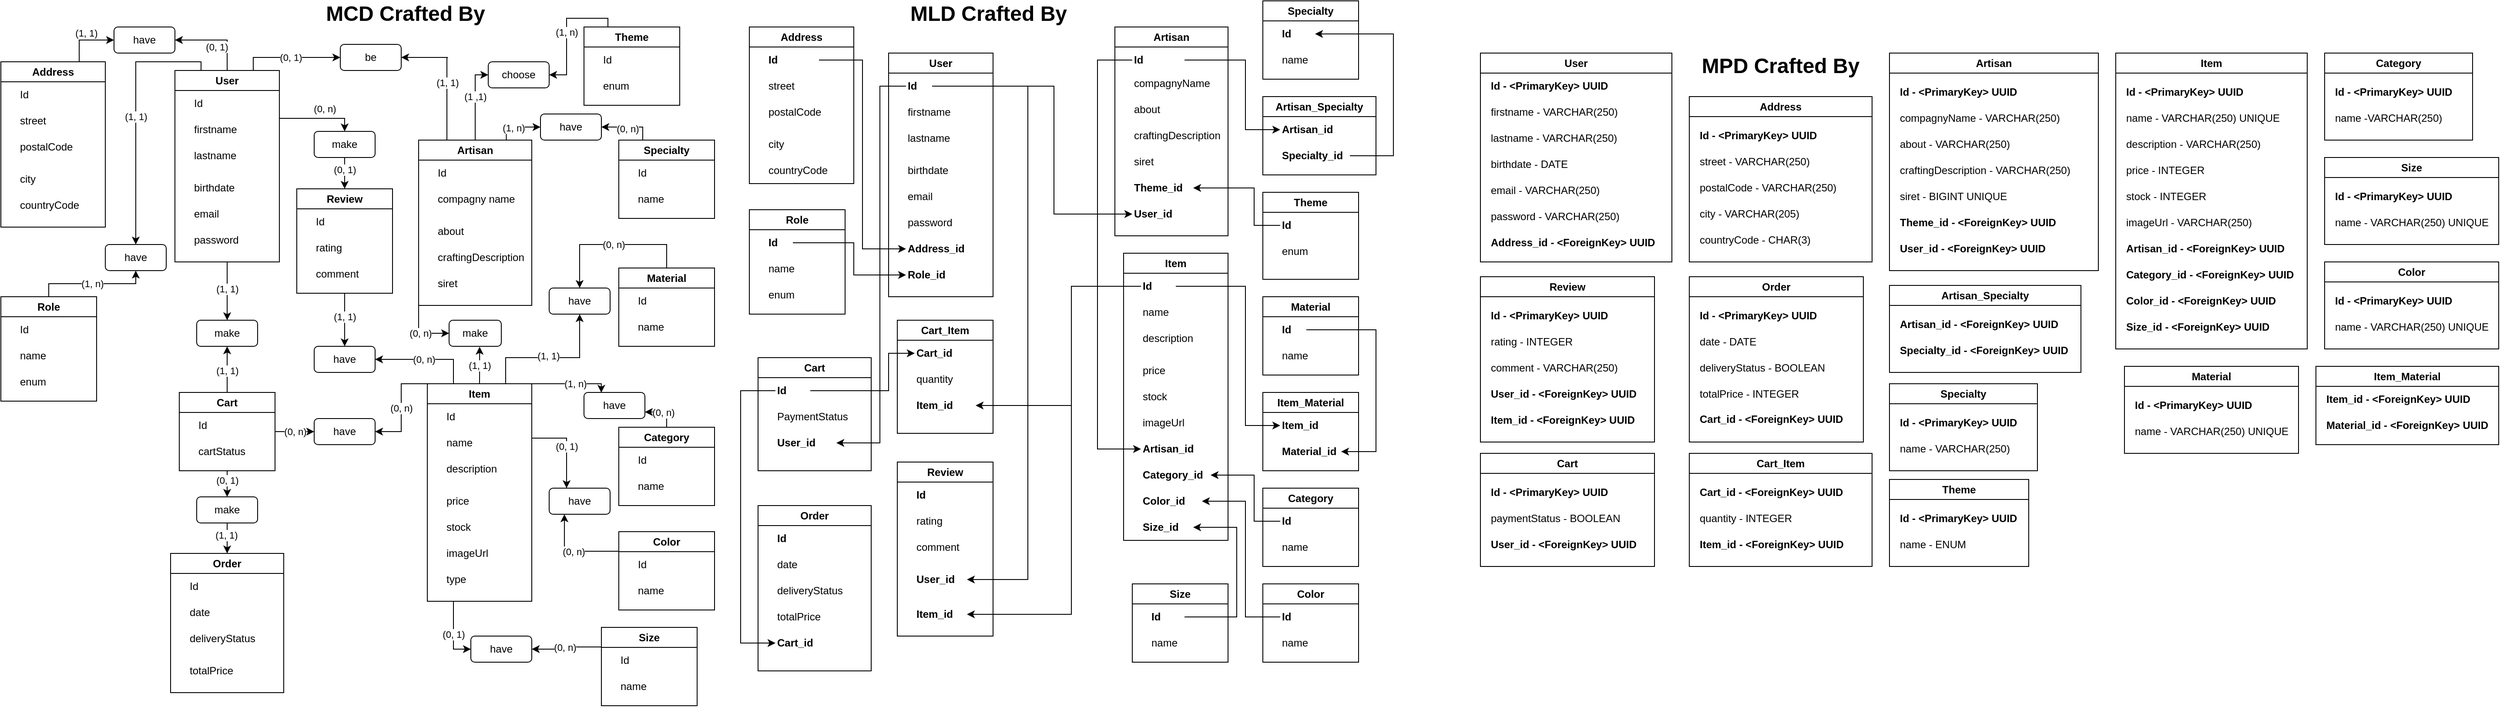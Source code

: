 <mxfile version="24.7.14">
  <diagram name="Page-1" id="c4acf3e9-155e-7222-9cf6-157b1a14988f">
    <mxGraphModel dx="1247" dy="644" grid="1" gridSize="10" guides="1" tooltips="1" connect="1" arrows="1" fold="1" page="1" pageScale="1" pageWidth="850" pageHeight="1100" background="none" math="0" shadow="0">
      <root>
        <mxCell id="0" />
        <mxCell id="1" parent="0" />
        <mxCell id="f7d2u4jv31vITQ6-mz4s-1" value="User" style="swimlane;whiteSpace=wrap;html=1;" parent="1" vertex="1">
          <mxGeometry x="220" y="100" width="120" height="220" as="geometry" />
        </mxCell>
        <mxCell id="f7d2u4jv31vITQ6-mz4s-2" value="Id" style="text;html=1;align=left;verticalAlign=middle;whiteSpace=wrap;rounded=0;" parent="f7d2u4jv31vITQ6-mz4s-1" vertex="1">
          <mxGeometry x="20" y="23" width="60" height="30" as="geometry" />
        </mxCell>
        <mxCell id="f7d2u4jv31vITQ6-mz4s-3" value="firstname" style="text;html=1;align=left;verticalAlign=middle;whiteSpace=wrap;rounded=0;" parent="f7d2u4jv31vITQ6-mz4s-1" vertex="1">
          <mxGeometry x="20" y="53" width="60" height="30" as="geometry" />
        </mxCell>
        <mxCell id="f7d2u4jv31vITQ6-mz4s-7" value="email" style="text;html=1;align=left;verticalAlign=middle;whiteSpace=wrap;rounded=0;" parent="f7d2u4jv31vITQ6-mz4s-1" vertex="1">
          <mxGeometry x="20" y="150" width="60" height="30" as="geometry" />
        </mxCell>
        <mxCell id="f7d2u4jv31vITQ6-mz4s-6" value="password" style="text;html=1;align=left;verticalAlign=middle;whiteSpace=wrap;rounded=0;" parent="f7d2u4jv31vITQ6-mz4s-1" vertex="1">
          <mxGeometry x="20" y="180" width="60" height="30" as="geometry" />
        </mxCell>
        <mxCell id="f7d2u4jv31vITQ6-mz4s-5" value="birthdate" style="text;html=1;align=left;verticalAlign=middle;whiteSpace=wrap;rounded=0;" parent="f7d2u4jv31vITQ6-mz4s-1" vertex="1">
          <mxGeometry x="20" y="120" width="60" height="30" as="geometry" />
        </mxCell>
        <mxCell id="f7d2u4jv31vITQ6-mz4s-4" value="lastname" style="text;html=1;align=left;verticalAlign=middle;whiteSpace=wrap;rounded=0;" parent="f7d2u4jv31vITQ6-mz4s-1" vertex="1">
          <mxGeometry x="20" y="83" width="60" height="30" as="geometry" />
        </mxCell>
        <mxCell id="f7d2u4jv31vITQ6-mz4s-8" value="Artisan" style="swimlane;whiteSpace=wrap;html=1;" parent="1" vertex="1">
          <mxGeometry x="500" y="180" width="130" height="190" as="geometry" />
        </mxCell>
        <mxCell id="f7d2u4jv31vITQ6-mz4s-9" value="Id" style="text;html=1;align=left;verticalAlign=middle;whiteSpace=wrap;rounded=0;" parent="f7d2u4jv31vITQ6-mz4s-8" vertex="1">
          <mxGeometry x="20" y="23" width="60" height="30" as="geometry" />
        </mxCell>
        <mxCell id="f7d2u4jv31vITQ6-mz4s-10" value="about" style="text;html=1;align=left;verticalAlign=middle;whiteSpace=wrap;rounded=0;" parent="f7d2u4jv31vITQ6-mz4s-8" vertex="1">
          <mxGeometry x="20" y="90" width="60" height="30" as="geometry" />
        </mxCell>
        <mxCell id="f7d2u4jv31vITQ6-mz4s-13" value="siret" style="text;html=1;align=left;verticalAlign=middle;whiteSpace=wrap;rounded=0;" parent="f7d2u4jv31vITQ6-mz4s-8" vertex="1">
          <mxGeometry x="20" y="150" width="60" height="30" as="geometry" />
        </mxCell>
        <mxCell id="f7d2u4jv31vITQ6-mz4s-14" value="craftingDescription" style="text;html=1;align=left;verticalAlign=middle;whiteSpace=wrap;rounded=0;" parent="f7d2u4jv31vITQ6-mz4s-8" vertex="1">
          <mxGeometry x="20" y="120" width="60" height="30" as="geometry" />
        </mxCell>
        <mxCell id="9uM1DZR-QK7J4lqRIidx-146" value="compagny name" style="text;html=1;align=left;verticalAlign=middle;whiteSpace=wrap;rounded=0;" parent="f7d2u4jv31vITQ6-mz4s-8" vertex="1">
          <mxGeometry x="20" y="53" width="100" height="30" as="geometry" />
        </mxCell>
        <mxCell id="f7d2u4jv31vITQ6-mz4s-15" value="Specialty" style="swimlane;whiteSpace=wrap;html=1;" parent="1" vertex="1">
          <mxGeometry x="730" y="180" width="110" height="90" as="geometry" />
        </mxCell>
        <mxCell id="f7d2u4jv31vITQ6-mz4s-16" value="Id" style="text;html=1;align=left;verticalAlign=middle;whiteSpace=wrap;rounded=0;" parent="f7d2u4jv31vITQ6-mz4s-15" vertex="1">
          <mxGeometry x="20" y="23" width="60" height="30" as="geometry" />
        </mxCell>
        <mxCell id="f7d2u4jv31vITQ6-mz4s-17" value="name" style="text;html=1;align=left;verticalAlign=middle;whiteSpace=wrap;rounded=0;" parent="f7d2u4jv31vITQ6-mz4s-15" vertex="1">
          <mxGeometry x="20" y="53" width="60" height="30" as="geometry" />
        </mxCell>
        <mxCell id="f7d2u4jv31vITQ6-mz4s-20" value="Theme" style="swimlane;whiteSpace=wrap;html=1;" parent="1" vertex="1">
          <mxGeometry x="690" y="50" width="110" height="90" as="geometry" />
        </mxCell>
        <mxCell id="f7d2u4jv31vITQ6-mz4s-21" value="Id" style="text;html=1;align=left;verticalAlign=middle;whiteSpace=wrap;rounded=0;" parent="f7d2u4jv31vITQ6-mz4s-20" vertex="1">
          <mxGeometry x="20" y="23" width="60" height="30" as="geometry" />
        </mxCell>
        <mxCell id="f7d2u4jv31vITQ6-mz4s-22" value="enum" style="text;html=1;align=left;verticalAlign=middle;whiteSpace=wrap;rounded=0;" parent="f7d2u4jv31vITQ6-mz4s-20" vertex="1">
          <mxGeometry x="20" y="53" width="60" height="30" as="geometry" />
        </mxCell>
        <mxCell id="f7d2u4jv31vITQ6-mz4s-23" value="Address" style="swimlane;whiteSpace=wrap;html=1;" parent="1" vertex="1">
          <mxGeometry x="20" y="90" width="120" height="190" as="geometry" />
        </mxCell>
        <mxCell id="f7d2u4jv31vITQ6-mz4s-24" value="Id" style="text;html=1;align=left;verticalAlign=middle;whiteSpace=wrap;rounded=0;" parent="f7d2u4jv31vITQ6-mz4s-23" vertex="1">
          <mxGeometry x="20" y="23" width="60" height="30" as="geometry" />
        </mxCell>
        <mxCell id="f7d2u4jv31vITQ6-mz4s-25" value="street" style="text;html=1;align=left;verticalAlign=middle;whiteSpace=wrap;rounded=0;" parent="f7d2u4jv31vITQ6-mz4s-23" vertex="1">
          <mxGeometry x="20" y="53" width="60" height="30" as="geometry" />
        </mxCell>
        <mxCell id="f7d2u4jv31vITQ6-mz4s-26" value="countryCode" style="text;html=1;align=left;verticalAlign=middle;whiteSpace=wrap;rounded=0;" parent="f7d2u4jv31vITQ6-mz4s-23" vertex="1">
          <mxGeometry x="20" y="150" width="60" height="30" as="geometry" />
        </mxCell>
        <mxCell id="f7d2u4jv31vITQ6-mz4s-28" value="city" style="text;html=1;align=left;verticalAlign=middle;whiteSpace=wrap;rounded=0;" parent="f7d2u4jv31vITQ6-mz4s-23" vertex="1">
          <mxGeometry x="20" y="120" width="60" height="30" as="geometry" />
        </mxCell>
        <mxCell id="f7d2u4jv31vITQ6-mz4s-29" value="postalCode" style="text;html=1;align=left;verticalAlign=middle;whiteSpace=wrap;rounded=0;" parent="f7d2u4jv31vITQ6-mz4s-23" vertex="1">
          <mxGeometry x="20" y="83" width="60" height="30" as="geometry" />
        </mxCell>
        <mxCell id="f7d2u4jv31vITQ6-mz4s-30" value="Role" style="swimlane;whiteSpace=wrap;html=1;" parent="1" vertex="1">
          <mxGeometry x="20" y="360" width="110" height="120" as="geometry" />
        </mxCell>
        <mxCell id="f7d2u4jv31vITQ6-mz4s-31" value="Id" style="text;html=1;align=left;verticalAlign=middle;whiteSpace=wrap;rounded=0;" parent="f7d2u4jv31vITQ6-mz4s-30" vertex="1">
          <mxGeometry x="20" y="23" width="60" height="30" as="geometry" />
        </mxCell>
        <mxCell id="f7d2u4jv31vITQ6-mz4s-32" value="name" style="text;html=1;align=left;verticalAlign=middle;whiteSpace=wrap;rounded=0;" parent="f7d2u4jv31vITQ6-mz4s-30" vertex="1">
          <mxGeometry x="20" y="53" width="60" height="30" as="geometry" />
        </mxCell>
        <mxCell id="f7d2u4jv31vITQ6-mz4s-34" value="enum" style="text;html=1;align=left;verticalAlign=middle;whiteSpace=wrap;rounded=0;" parent="f7d2u4jv31vITQ6-mz4s-30" vertex="1">
          <mxGeometry x="20" y="83" width="60" height="30" as="geometry" />
        </mxCell>
        <mxCell id="f7d2u4jv31vITQ6-mz4s-35" value="Item" style="swimlane;whiteSpace=wrap;html=1;" parent="1" vertex="1">
          <mxGeometry x="510" y="460" width="120" height="250" as="geometry" />
        </mxCell>
        <mxCell id="f7d2u4jv31vITQ6-mz4s-36" value="Id" style="text;html=1;align=left;verticalAlign=middle;whiteSpace=wrap;rounded=0;" parent="f7d2u4jv31vITQ6-mz4s-35" vertex="1">
          <mxGeometry x="20" y="23" width="60" height="30" as="geometry" />
        </mxCell>
        <mxCell id="f7d2u4jv31vITQ6-mz4s-37" value="name" style="text;html=1;align=left;verticalAlign=middle;whiteSpace=wrap;rounded=0;" parent="f7d2u4jv31vITQ6-mz4s-35" vertex="1">
          <mxGeometry x="20" y="53" width="60" height="30" as="geometry" />
        </mxCell>
        <mxCell id="f7d2u4jv31vITQ6-mz4s-38" value="stock" style="text;html=1;align=left;verticalAlign=middle;whiteSpace=wrap;rounded=0;" parent="f7d2u4jv31vITQ6-mz4s-35" vertex="1">
          <mxGeometry x="20" y="150" width="60" height="30" as="geometry" />
        </mxCell>
        <mxCell id="f7d2u4jv31vITQ6-mz4s-39" value="imageUrl" style="text;html=1;align=left;verticalAlign=middle;whiteSpace=wrap;rounded=0;" parent="f7d2u4jv31vITQ6-mz4s-35" vertex="1">
          <mxGeometry x="20" y="180" width="60" height="30" as="geometry" />
        </mxCell>
        <mxCell id="f7d2u4jv31vITQ6-mz4s-40" value="price" style="text;html=1;align=left;verticalAlign=middle;whiteSpace=wrap;rounded=0;" parent="f7d2u4jv31vITQ6-mz4s-35" vertex="1">
          <mxGeometry x="20" y="120" width="60" height="30" as="geometry" />
        </mxCell>
        <mxCell id="f7d2u4jv31vITQ6-mz4s-41" value="description" style="text;html=1;align=left;verticalAlign=middle;whiteSpace=wrap;rounded=0;" parent="f7d2u4jv31vITQ6-mz4s-35" vertex="1">
          <mxGeometry x="20" y="83" width="60" height="30" as="geometry" />
        </mxCell>
        <mxCell id="f7d2u4jv31vITQ6-mz4s-42" value="type" style="text;html=1;align=left;verticalAlign=middle;whiteSpace=wrap;rounded=0;" parent="f7d2u4jv31vITQ6-mz4s-35" vertex="1">
          <mxGeometry x="20" y="210" width="60" height="30" as="geometry" />
        </mxCell>
        <mxCell id="f7d2u4jv31vITQ6-mz4s-43" value="Material" style="swimlane;whiteSpace=wrap;html=1;" parent="1" vertex="1">
          <mxGeometry x="730" y="327" width="110" height="90" as="geometry" />
        </mxCell>
        <mxCell id="f7d2u4jv31vITQ6-mz4s-44" value="Id" style="text;html=1;align=left;verticalAlign=middle;whiteSpace=wrap;rounded=0;" parent="f7d2u4jv31vITQ6-mz4s-43" vertex="1">
          <mxGeometry x="20" y="23" width="60" height="30" as="geometry" />
        </mxCell>
        <mxCell id="f7d2u4jv31vITQ6-mz4s-45" value="name" style="text;html=1;align=left;verticalAlign=middle;whiteSpace=wrap;rounded=0;" parent="f7d2u4jv31vITQ6-mz4s-43" vertex="1">
          <mxGeometry x="20" y="53" width="60" height="30" as="geometry" />
        </mxCell>
        <mxCell id="f7d2u4jv31vITQ6-mz4s-48" value="&lt;b&gt;&lt;font style=&quot;font-size: 24px;&quot;&gt;MCD Crafted By&lt;/font&gt;&lt;/b&gt;" style="text;html=1;align=center;verticalAlign=middle;whiteSpace=wrap;rounded=0;" parent="1" vertex="1">
          <mxGeometry x="330" y="20" width="310" height="30" as="geometry" />
        </mxCell>
        <mxCell id="f7d2u4jv31vITQ6-mz4s-49" value="Cart" style="swimlane;whiteSpace=wrap;html=1;" parent="1" vertex="1">
          <mxGeometry x="225" y="470" width="110" height="90" as="geometry" />
        </mxCell>
        <mxCell id="f7d2u4jv31vITQ6-mz4s-50" value="Id" style="text;html=1;align=left;verticalAlign=middle;whiteSpace=wrap;rounded=0;" parent="f7d2u4jv31vITQ6-mz4s-49" vertex="1">
          <mxGeometry x="20" y="23" width="60" height="30" as="geometry" />
        </mxCell>
        <mxCell id="f7d2u4jv31vITQ6-mz4s-51" value="cartStatus" style="text;html=1;align=left;verticalAlign=middle;whiteSpace=wrap;rounded=0;" parent="f7d2u4jv31vITQ6-mz4s-49" vertex="1">
          <mxGeometry x="20" y="53" width="60" height="30" as="geometry" />
        </mxCell>
        <mxCell id="f7d2u4jv31vITQ6-mz4s-52" value="Review" style="swimlane;whiteSpace=wrap;html=1;" parent="1" vertex="1">
          <mxGeometry x="360" y="236" width="110" height="120" as="geometry" />
        </mxCell>
        <mxCell id="f7d2u4jv31vITQ6-mz4s-53" value="Id" style="text;html=1;align=left;verticalAlign=middle;whiteSpace=wrap;rounded=0;" parent="f7d2u4jv31vITQ6-mz4s-52" vertex="1">
          <mxGeometry x="20" y="23" width="60" height="30" as="geometry" />
        </mxCell>
        <mxCell id="f7d2u4jv31vITQ6-mz4s-54" value="rating" style="text;html=1;align=left;verticalAlign=middle;whiteSpace=wrap;rounded=0;" parent="f7d2u4jv31vITQ6-mz4s-52" vertex="1">
          <mxGeometry x="20" y="53" width="60" height="30" as="geometry" />
        </mxCell>
        <mxCell id="f7d2u4jv31vITQ6-mz4s-55" value="comment" style="text;html=1;align=left;verticalAlign=middle;whiteSpace=wrap;rounded=0;" parent="f7d2u4jv31vITQ6-mz4s-52" vertex="1">
          <mxGeometry x="20" y="83" width="60" height="30" as="geometry" />
        </mxCell>
        <mxCell id="f7d2u4jv31vITQ6-mz4s-57" value="Order" style="swimlane;whiteSpace=wrap;html=1;" parent="1" vertex="1">
          <mxGeometry x="215" y="655" width="130" height="160" as="geometry" />
        </mxCell>
        <mxCell id="f7d2u4jv31vITQ6-mz4s-58" value="Id" style="text;html=1;align=left;verticalAlign=middle;whiteSpace=wrap;rounded=0;" parent="f7d2u4jv31vITQ6-mz4s-57" vertex="1">
          <mxGeometry x="20" y="23" width="60" height="30" as="geometry" />
        </mxCell>
        <mxCell id="f7d2u4jv31vITQ6-mz4s-59" value="date" style="text;html=1;align=left;verticalAlign=middle;whiteSpace=wrap;rounded=0;" parent="f7d2u4jv31vITQ6-mz4s-57" vertex="1">
          <mxGeometry x="20" y="53" width="60" height="30" as="geometry" />
        </mxCell>
        <mxCell id="f7d2u4jv31vITQ6-mz4s-60" value="totalPrice" style="text;html=1;align=left;verticalAlign=middle;whiteSpace=wrap;rounded=0;" parent="f7d2u4jv31vITQ6-mz4s-57" vertex="1">
          <mxGeometry x="20" y="120" width="60" height="30" as="geometry" />
        </mxCell>
        <mxCell id="f7d2u4jv31vITQ6-mz4s-61" value="deliveryStatus" style="text;html=1;align=left;verticalAlign=middle;whiteSpace=wrap;rounded=0;" parent="f7d2u4jv31vITQ6-mz4s-57" vertex="1">
          <mxGeometry x="20" y="83" width="60" height="30" as="geometry" />
        </mxCell>
        <mxCell id="f7d2u4jv31vITQ6-mz4s-65" value="Color" style="swimlane;whiteSpace=wrap;html=1;" parent="1" vertex="1">
          <mxGeometry x="730" y="630" width="110" height="90" as="geometry" />
        </mxCell>
        <mxCell id="f7d2u4jv31vITQ6-mz4s-66" value="Id" style="text;html=1;align=left;verticalAlign=middle;whiteSpace=wrap;rounded=0;" parent="f7d2u4jv31vITQ6-mz4s-65" vertex="1">
          <mxGeometry x="20" y="23" width="60" height="30" as="geometry" />
        </mxCell>
        <mxCell id="f7d2u4jv31vITQ6-mz4s-67" value="name" style="text;html=1;align=left;verticalAlign=middle;whiteSpace=wrap;rounded=0;" parent="f7d2u4jv31vITQ6-mz4s-65" vertex="1">
          <mxGeometry x="20" y="53" width="60" height="30" as="geometry" />
        </mxCell>
        <mxCell id="f7d2u4jv31vITQ6-mz4s-68" value="Size" style="swimlane;whiteSpace=wrap;html=1;" parent="1" vertex="1">
          <mxGeometry x="710" y="740" width="110" height="90" as="geometry" />
        </mxCell>
        <mxCell id="f7d2u4jv31vITQ6-mz4s-69" value="Id" style="text;html=1;align=left;verticalAlign=middle;whiteSpace=wrap;rounded=0;" parent="f7d2u4jv31vITQ6-mz4s-68" vertex="1">
          <mxGeometry x="20" y="23" width="60" height="30" as="geometry" />
        </mxCell>
        <mxCell id="f7d2u4jv31vITQ6-mz4s-70" value="name" style="text;html=1;align=left;verticalAlign=middle;whiteSpace=wrap;rounded=0;" parent="f7d2u4jv31vITQ6-mz4s-68" vertex="1">
          <mxGeometry x="20" y="53" width="60" height="30" as="geometry" />
        </mxCell>
        <mxCell id="f7d2u4jv31vITQ6-mz4s-71" value="have" style="rounded=1;whiteSpace=wrap;html=1;" parent="1" vertex="1">
          <mxGeometry x="150" y="50" width="70" height="30" as="geometry" />
        </mxCell>
        <mxCell id="f7d2u4jv31vITQ6-mz4s-72" value="have" style="rounded=1;whiteSpace=wrap;html=1;" parent="1" vertex="1">
          <mxGeometry x="140" y="300" width="70" height="30" as="geometry" />
        </mxCell>
        <mxCell id="f7d2u4jv31vITQ6-mz4s-73" value="have" style="rounded=1;whiteSpace=wrap;html=1;" parent="1" vertex="1">
          <mxGeometry x="640" y="150" width="70" height="30" as="geometry" />
        </mxCell>
        <mxCell id="f7d2u4jv31vITQ6-mz4s-74" value="have" style="rounded=1;whiteSpace=wrap;html=1;" parent="1" vertex="1">
          <mxGeometry x="650" y="350" width="70" height="30" as="geometry" />
        </mxCell>
        <mxCell id="f7d2u4jv31vITQ6-mz4s-75" value="have" style="rounded=1;whiteSpace=wrap;html=1;" parent="1" vertex="1">
          <mxGeometry x="650" y="580" width="70" height="30" as="geometry" />
        </mxCell>
        <mxCell id="f7d2u4jv31vITQ6-mz4s-76" value="have" style="rounded=1;whiteSpace=wrap;html=1;" parent="1" vertex="1">
          <mxGeometry x="560" y="750" width="70" height="30" as="geometry" />
        </mxCell>
        <mxCell id="f7d2u4jv31vITQ6-mz4s-78" value="have" style="rounded=1;whiteSpace=wrap;html=1;" parent="1" vertex="1">
          <mxGeometry x="380" y="500" width="70" height="30" as="geometry" />
        </mxCell>
        <mxCell id="f7d2u4jv31vITQ6-mz4s-79" value="have" style="rounded=1;whiteSpace=wrap;html=1;" parent="1" vertex="1">
          <mxGeometry x="380" y="417" width="70" height="30" as="geometry" />
        </mxCell>
        <mxCell id="f7d2u4jv31vITQ6-mz4s-80" value="make" style="rounded=1;whiteSpace=wrap;html=1;" parent="1" vertex="1">
          <mxGeometry x="380" y="170" width="70" height="30" as="geometry" />
        </mxCell>
        <mxCell id="f7d2u4jv31vITQ6-mz4s-81" value="be" style="rounded=1;whiteSpace=wrap;html=1;" parent="1" vertex="1">
          <mxGeometry x="410" y="70" width="70" height="30" as="geometry" />
        </mxCell>
        <mxCell id="f7d2u4jv31vITQ6-mz4s-82" value="choose" style="rounded=1;whiteSpace=wrap;html=1;" parent="1" vertex="1">
          <mxGeometry x="580" y="90" width="70" height="30" as="geometry" />
        </mxCell>
        <mxCell id="f7d2u4jv31vITQ6-mz4s-83" value="make" style="rounded=1;whiteSpace=wrap;html=1;" parent="1" vertex="1">
          <mxGeometry x="245" y="590" width="70" height="30" as="geometry" />
        </mxCell>
        <mxCell id="f7d2u4jv31vITQ6-mz4s-84" value="make" style="rounded=1;whiteSpace=wrap;html=1;" parent="1" vertex="1">
          <mxGeometry x="245" y="387" width="70" height="30" as="geometry" />
        </mxCell>
        <mxCell id="f7d2u4jv31vITQ6-mz4s-93" value="" style="endArrow=classic;html=1;rounded=0;exitX=0.75;exitY=0;exitDx=0;exitDy=0;edgeStyle=orthogonalEdgeStyle;entryX=0;entryY=0.5;entryDx=0;entryDy=0;" parent="1" source="f7d2u4jv31vITQ6-mz4s-23" target="f7d2u4jv31vITQ6-mz4s-71" edge="1">
          <mxGeometry relative="1" as="geometry">
            <mxPoint x="30" y="210" as="sourcePoint" />
            <mxPoint x="30" y="260" as="targetPoint" />
            <Array as="points">
              <mxPoint x="110" y="65" />
            </Array>
          </mxGeometry>
        </mxCell>
        <mxCell id="f7d2u4jv31vITQ6-mz4s-94" value="(1, 1)" style="edgeLabel;resizable=0;html=1;;align=center;verticalAlign=middle;" parent="f7d2u4jv31vITQ6-mz4s-93" connectable="0" vertex="1">
          <mxGeometry relative="1" as="geometry">
            <mxPoint y="-8" as="offset" />
          </mxGeometry>
        </mxCell>
        <mxCell id="f7d2u4jv31vITQ6-mz4s-97" value="" style="endArrow=classic;html=1;rounded=0;edgeStyle=orthogonalEdgeStyle;entryX=1;entryY=0.5;entryDx=0;entryDy=0;exitX=0.5;exitY=0;exitDx=0;exitDy=0;" parent="1" source="f7d2u4jv31vITQ6-mz4s-1" target="f7d2u4jv31vITQ6-mz4s-71" edge="1">
          <mxGeometry relative="1" as="geometry">
            <mxPoint x="160" y="290" as="sourcePoint" />
            <mxPoint x="50" y="260" as="targetPoint" />
            <Array as="points">
              <mxPoint x="280" y="65" />
            </Array>
          </mxGeometry>
        </mxCell>
        <mxCell id="f7d2u4jv31vITQ6-mz4s-98" value="(0, 1)" style="edgeLabel;resizable=0;html=1;;align=center;verticalAlign=middle;" parent="f7d2u4jv31vITQ6-mz4s-97" connectable="0" vertex="1">
          <mxGeometry relative="1" as="geometry">
            <mxPoint y="8" as="offset" />
          </mxGeometry>
        </mxCell>
        <mxCell id="f7d2u4jv31vITQ6-mz4s-99" value="" style="endArrow=classic;html=1;rounded=0;entryX=0.5;entryY=0;entryDx=0;entryDy=0;edgeStyle=orthogonalEdgeStyle;exitX=0.25;exitY=0;exitDx=0;exitDy=0;" parent="1" source="f7d2u4jv31vITQ6-mz4s-1" target="f7d2u4jv31vITQ6-mz4s-72" edge="1">
          <mxGeometry relative="1" as="geometry">
            <mxPoint x="220" y="330" as="sourcePoint" />
            <mxPoint x="50" y="260" as="targetPoint" />
            <Array as="points">
              <mxPoint x="250" y="90" />
              <mxPoint x="175" y="90" />
            </Array>
          </mxGeometry>
        </mxCell>
        <mxCell id="f7d2u4jv31vITQ6-mz4s-100" value="(1, 1)" style="edgeLabel;resizable=0;html=1;;align=center;verticalAlign=middle;" parent="f7d2u4jv31vITQ6-mz4s-99" connectable="0" vertex="1">
          <mxGeometry relative="1" as="geometry" />
        </mxCell>
        <mxCell id="f7d2u4jv31vITQ6-mz4s-101" value="" style="endArrow=classic;html=1;rounded=0;entryX=0.5;entryY=1;entryDx=0;entryDy=0;edgeStyle=orthogonalEdgeStyle;exitX=0.5;exitY=0;exitDx=0;exitDy=0;" parent="1" source="f7d2u4jv31vITQ6-mz4s-30" target="f7d2u4jv31vITQ6-mz4s-72" edge="1">
          <mxGeometry relative="1" as="geometry">
            <mxPoint x="180" y="370" as="sourcePoint" />
            <mxPoint x="150" y="300" as="targetPoint" />
          </mxGeometry>
        </mxCell>
        <mxCell id="f7d2u4jv31vITQ6-mz4s-102" value="(1, n)" style="edgeLabel;resizable=0;html=1;;align=center;verticalAlign=middle;" parent="f7d2u4jv31vITQ6-mz4s-101" connectable="0" vertex="1">
          <mxGeometry relative="1" as="geometry" />
        </mxCell>
        <mxCell id="f7d2u4jv31vITQ6-mz4s-105" value="" style="endArrow=classic;html=1;rounded=0;entryX=0;entryY=0.5;entryDx=0;entryDy=0;edgeStyle=orthogonalEdgeStyle;exitX=0.75;exitY=0;exitDx=0;exitDy=0;" parent="1" source="f7d2u4jv31vITQ6-mz4s-1" target="f7d2u4jv31vITQ6-mz4s-81" edge="1">
          <mxGeometry relative="1" as="geometry">
            <mxPoint x="230" y="350" as="sourcePoint" />
            <mxPoint x="360" y="410" as="targetPoint" />
          </mxGeometry>
        </mxCell>
        <mxCell id="f7d2u4jv31vITQ6-mz4s-106" value="(0, 1)" style="edgeLabel;resizable=0;html=1;;align=center;verticalAlign=middle;" parent="f7d2u4jv31vITQ6-mz4s-105" connectable="0" vertex="1">
          <mxGeometry relative="1" as="geometry" />
        </mxCell>
        <mxCell id="f7d2u4jv31vITQ6-mz4s-108" value="" style="endArrow=classic;html=1;rounded=0;edgeStyle=orthogonalEdgeStyle;entryX=1;entryY=0.5;entryDx=0;entryDy=0;exitX=0.25;exitY=0;exitDx=0;exitDy=0;" parent="1" source="f7d2u4jv31vITQ6-mz4s-8" target="f7d2u4jv31vITQ6-mz4s-81" edge="1">
          <mxGeometry relative="1" as="geometry">
            <mxPoint x="500" y="130" as="sourcePoint" />
            <mxPoint x="500" y="140" as="targetPoint" />
            <Array as="points">
              <mxPoint x="533" y="86" />
              <mxPoint x="533" y="86" />
              <mxPoint x="533" y="85" />
            </Array>
          </mxGeometry>
        </mxCell>
        <mxCell id="f7d2u4jv31vITQ6-mz4s-109" value="(1, 1)" style="edgeLabel;resizable=0;html=1;;align=center;verticalAlign=middle;" parent="f7d2u4jv31vITQ6-mz4s-108" connectable="0" vertex="1">
          <mxGeometry relative="1" as="geometry">
            <mxPoint y="8" as="offset" />
          </mxGeometry>
        </mxCell>
        <mxCell id="f7d2u4jv31vITQ6-mz4s-111" value="" style="endArrow=classic;html=1;rounded=0;exitX=1;exitY=0.25;exitDx=0;exitDy=0;entryX=0.5;entryY=0;entryDx=0;entryDy=0;edgeStyle=orthogonalEdgeStyle;" parent="1" source="f7d2u4jv31vITQ6-mz4s-1" target="f7d2u4jv31vITQ6-mz4s-80" edge="1">
          <mxGeometry relative="1" as="geometry">
            <mxPoint x="230" y="450" as="sourcePoint" />
            <mxPoint x="330" y="450" as="targetPoint" />
            <Array as="points">
              <mxPoint x="415" y="155" />
            </Array>
          </mxGeometry>
        </mxCell>
        <mxCell id="f7d2u4jv31vITQ6-mz4s-112" value="(0, n)" style="edgeLabel;resizable=0;html=1;;align=center;verticalAlign=middle;" parent="f7d2u4jv31vITQ6-mz4s-111" connectable="0" vertex="1">
          <mxGeometry relative="1" as="geometry">
            <mxPoint x="7" y="-11" as="offset" />
          </mxGeometry>
        </mxCell>
        <mxCell id="f7d2u4jv31vITQ6-mz4s-113" value="" style="endArrow=classic;html=1;rounded=0;exitX=0.5;exitY=1;exitDx=0;exitDy=0;entryX=0.5;entryY=0;entryDx=0;entryDy=0;edgeStyle=orthogonalEdgeStyle;" parent="1" source="f7d2u4jv31vITQ6-mz4s-80" target="f7d2u4jv31vITQ6-mz4s-52" edge="1">
          <mxGeometry relative="1" as="geometry">
            <mxPoint x="120" y="440" as="sourcePoint" />
            <mxPoint x="370" y="430" as="targetPoint" />
          </mxGeometry>
        </mxCell>
        <mxCell id="f7d2u4jv31vITQ6-mz4s-114" value="(0, 1)" style="edgeLabel;resizable=0;html=1;;align=center;verticalAlign=middle;" parent="f7d2u4jv31vITQ6-mz4s-113" connectable="0" vertex="1">
          <mxGeometry relative="1" as="geometry">
            <mxPoint y="-4" as="offset" />
          </mxGeometry>
        </mxCell>
        <mxCell id="f7d2u4jv31vITQ6-mz4s-115" value="" style="endArrow=classic;html=1;rounded=0;exitX=0.775;exitY=0.002;exitDx=0;exitDy=0;entryX=0;entryY=0.5;entryDx=0;entryDy=0;edgeStyle=orthogonalEdgeStyle;exitPerimeter=0;" parent="1" source="f7d2u4jv31vITQ6-mz4s-8" target="f7d2u4jv31vITQ6-mz4s-73" edge="1">
          <mxGeometry relative="1" as="geometry">
            <mxPoint x="240" y="370" as="sourcePoint" />
            <mxPoint x="340" y="370" as="targetPoint" />
          </mxGeometry>
        </mxCell>
        <mxCell id="f7d2u4jv31vITQ6-mz4s-116" value="(1, n)" style="edgeLabel;resizable=0;html=1;;align=center;verticalAlign=middle;" parent="f7d2u4jv31vITQ6-mz4s-115" connectable="0" vertex="1">
          <mxGeometry relative="1" as="geometry">
            <mxPoint x="-4" y="1" as="offset" />
          </mxGeometry>
        </mxCell>
        <mxCell id="f7d2u4jv31vITQ6-mz4s-118" value="" style="endArrow=classic;html=1;rounded=0;exitX=0.5;exitY=0;exitDx=0;exitDy=0;entryX=0;entryY=0.5;entryDx=0;entryDy=0;edgeStyle=orthogonalEdgeStyle;" parent="1" source="f7d2u4jv31vITQ6-mz4s-8" target="f7d2u4jv31vITQ6-mz4s-82" edge="1">
          <mxGeometry relative="1" as="geometry">
            <mxPoint x="560" y="330" as="sourcePoint" />
            <mxPoint x="660" y="330" as="targetPoint" />
          </mxGeometry>
        </mxCell>
        <mxCell id="f7d2u4jv31vITQ6-mz4s-119" value="(1 ,1)" style="edgeLabel;resizable=0;html=1;;align=center;verticalAlign=middle;" parent="f7d2u4jv31vITQ6-mz4s-118" connectable="0" vertex="1">
          <mxGeometry relative="1" as="geometry">
            <mxPoint y="-5" as="offset" />
          </mxGeometry>
        </mxCell>
        <mxCell id="f7d2u4jv31vITQ6-mz4s-120" value="" style="endArrow=classic;html=1;rounded=0;edgeStyle=orthogonalEdgeStyle;exitX=0.25;exitY=0;exitDx=0;exitDy=0;entryX=1;entryY=0.5;entryDx=0;entryDy=0;" parent="1" source="f7d2u4jv31vITQ6-mz4s-15" target="f7d2u4jv31vITQ6-mz4s-73" edge="1">
          <mxGeometry relative="1" as="geometry">
            <mxPoint x="740" y="250" as="sourcePoint" />
            <mxPoint x="790" y="270" as="targetPoint" />
          </mxGeometry>
        </mxCell>
        <mxCell id="f7d2u4jv31vITQ6-mz4s-121" value="(0, n)" style="edgeLabel;resizable=0;html=1;;align=center;verticalAlign=middle;" parent="f7d2u4jv31vITQ6-mz4s-120" connectable="0" vertex="1">
          <mxGeometry relative="1" as="geometry">
            <mxPoint x="-1" y="2" as="offset" />
          </mxGeometry>
        </mxCell>
        <mxCell id="f7d2u4jv31vITQ6-mz4s-122" value="" style="endArrow=classic;html=1;rounded=0;exitX=0.25;exitY=0;exitDx=0;exitDy=0;entryX=1;entryY=0.5;entryDx=0;entryDy=0;edgeStyle=orthogonalEdgeStyle;" parent="1" source="f7d2u4jv31vITQ6-mz4s-20" target="f7d2u4jv31vITQ6-mz4s-82" edge="1">
          <mxGeometry relative="1" as="geometry">
            <mxPoint x="540" y="220" as="sourcePoint" />
            <mxPoint x="640" y="220" as="targetPoint" />
          </mxGeometry>
        </mxCell>
        <mxCell id="f7d2u4jv31vITQ6-mz4s-123" value="(1, n)" style="edgeLabel;resizable=0;html=1;;align=center;verticalAlign=middle;" parent="f7d2u4jv31vITQ6-mz4s-122" connectable="0" vertex="1">
          <mxGeometry relative="1" as="geometry">
            <mxPoint y="2" as="offset" />
          </mxGeometry>
        </mxCell>
        <mxCell id="f7d2u4jv31vITQ6-mz4s-124" value="" style="endArrow=classic;html=1;rounded=0;exitX=0.5;exitY=1;exitDx=0;exitDy=0;entryX=0.5;entryY=0;entryDx=0;entryDy=0;edgeStyle=orthogonalEdgeStyle;" parent="1" source="f7d2u4jv31vITQ6-mz4s-1" target="f7d2u4jv31vITQ6-mz4s-84" edge="1">
          <mxGeometry relative="1" as="geometry">
            <mxPoint x="230" y="590" as="sourcePoint" />
            <mxPoint x="330" y="590" as="targetPoint" />
          </mxGeometry>
        </mxCell>
        <mxCell id="f7d2u4jv31vITQ6-mz4s-125" value="(1, 1)" style="edgeLabel;resizable=0;html=1;;align=center;verticalAlign=middle;" parent="f7d2u4jv31vITQ6-mz4s-124" connectable="0" vertex="1">
          <mxGeometry relative="1" as="geometry">
            <mxPoint y="-3" as="offset" />
          </mxGeometry>
        </mxCell>
        <mxCell id="f7d2u4jv31vITQ6-mz4s-126" value="" style="endArrow=classic;html=1;rounded=0;entryX=0.5;entryY=1;entryDx=0;entryDy=0;exitX=0.5;exitY=0;exitDx=0;exitDy=0;" parent="1" source="f7d2u4jv31vITQ6-mz4s-49" target="f7d2u4jv31vITQ6-mz4s-84" edge="1">
          <mxGeometry relative="1" as="geometry">
            <mxPoint x="320" y="440" as="sourcePoint" />
            <mxPoint x="230" y="660" as="targetPoint" />
          </mxGeometry>
        </mxCell>
        <mxCell id="f7d2u4jv31vITQ6-mz4s-127" value="(1, 1)" style="edgeLabel;resizable=0;html=1;;align=center;verticalAlign=middle;" parent="f7d2u4jv31vITQ6-mz4s-126" connectable="0" vertex="1">
          <mxGeometry relative="1" as="geometry">
            <mxPoint y="1" as="offset" />
          </mxGeometry>
        </mxCell>
        <mxCell id="9uM1DZR-QK7J4lqRIidx-1" value="" style="endArrow=classic;html=1;rounded=0;exitX=0.5;exitY=1;exitDx=0;exitDy=0;entryX=0.5;entryY=0;entryDx=0;entryDy=0;edgeStyle=orthogonalEdgeStyle;" parent="1" source="f7d2u4jv31vITQ6-mz4s-52" target="f7d2u4jv31vITQ6-mz4s-79" edge="1">
          <mxGeometry relative="1" as="geometry">
            <mxPoint x="370" y="520" as="sourcePoint" />
            <mxPoint x="470" y="520" as="targetPoint" />
          </mxGeometry>
        </mxCell>
        <mxCell id="9uM1DZR-QK7J4lqRIidx-2" value="(1, 1)" style="edgeLabel;resizable=0;html=1;;align=center;verticalAlign=middle;" parent="9uM1DZR-QK7J4lqRIidx-1" connectable="0" vertex="1">
          <mxGeometry relative="1" as="geometry">
            <mxPoint y="-4" as="offset" />
          </mxGeometry>
        </mxCell>
        <mxCell id="9uM1DZR-QK7J4lqRIidx-5" value="" style="endArrow=classic;html=1;rounded=0;exitX=0.5;exitY=1;exitDx=0;exitDy=0;entryX=0.5;entryY=0;entryDx=0;entryDy=0;" parent="1" source="f7d2u4jv31vITQ6-mz4s-49" target="f7d2u4jv31vITQ6-mz4s-83" edge="1">
          <mxGeometry relative="1" as="geometry">
            <mxPoint x="300" y="710" as="sourcePoint" />
            <mxPoint x="400" y="710" as="targetPoint" />
          </mxGeometry>
        </mxCell>
        <mxCell id="9uM1DZR-QK7J4lqRIidx-6" value="(0, 1)" style="edgeLabel;resizable=0;html=1;;align=center;verticalAlign=middle;" parent="9uM1DZR-QK7J4lqRIidx-5" connectable="0" vertex="1">
          <mxGeometry relative="1" as="geometry">
            <mxPoint y="-4" as="offset" />
          </mxGeometry>
        </mxCell>
        <mxCell id="9uM1DZR-QK7J4lqRIidx-9" value="" style="endArrow=classic;html=1;rounded=0;exitX=0.5;exitY=1;exitDx=0;exitDy=0;entryX=0.5;entryY=0;entryDx=0;entryDy=0;edgeStyle=orthogonalEdgeStyle;" parent="1" source="f7d2u4jv31vITQ6-mz4s-83" target="f7d2u4jv31vITQ6-mz4s-57" edge="1">
          <mxGeometry relative="1" as="geometry">
            <mxPoint x="300" y="780" as="sourcePoint" />
            <mxPoint x="400" y="780" as="targetPoint" />
          </mxGeometry>
        </mxCell>
        <mxCell id="9uM1DZR-QK7J4lqRIidx-10" value="(1, 1)" style="edgeLabel;resizable=0;html=1;;align=center;verticalAlign=middle;" parent="9uM1DZR-QK7J4lqRIidx-9" connectable="0" vertex="1">
          <mxGeometry relative="1" as="geometry">
            <mxPoint x="-1" y="-4" as="offset" />
          </mxGeometry>
        </mxCell>
        <mxCell id="9uM1DZR-QK7J4lqRIidx-11" value="" style="endArrow=classic;html=1;rounded=0;exitX=1;exitY=0.5;exitDx=0;exitDy=0;entryX=0;entryY=0.5;entryDx=0;entryDy=0;edgeStyle=orthogonalEdgeStyle;" parent="1" source="f7d2u4jv31vITQ6-mz4s-49" target="f7d2u4jv31vITQ6-mz4s-78" edge="1">
          <mxGeometry relative="1" as="geometry">
            <mxPoint x="300" y="640" as="sourcePoint" />
            <mxPoint x="400" y="640" as="targetPoint" />
          </mxGeometry>
        </mxCell>
        <mxCell id="9uM1DZR-QK7J4lqRIidx-12" value="(0, n)" style="edgeLabel;resizable=0;html=1;;align=center;verticalAlign=middle;" parent="9uM1DZR-QK7J4lqRIidx-11" connectable="0" vertex="1">
          <mxGeometry relative="1" as="geometry" />
        </mxCell>
        <mxCell id="9uM1DZR-QK7J4lqRIidx-14" value="" style="endArrow=classic;html=1;rounded=0;exitX=0;exitY=0;exitDx=0;exitDy=0;edgeStyle=orthogonalEdgeStyle;entryX=1;entryY=0.5;entryDx=0;entryDy=0;" parent="1" source="f7d2u4jv31vITQ6-mz4s-35" target="f7d2u4jv31vITQ6-mz4s-78" edge="1">
          <mxGeometry relative="1" as="geometry">
            <mxPoint x="300" y="710" as="sourcePoint" />
            <mxPoint x="460" y="500" as="targetPoint" />
            <Array as="points">
              <mxPoint x="480" y="460" />
              <mxPoint x="480" y="515" />
            </Array>
          </mxGeometry>
        </mxCell>
        <mxCell id="9uM1DZR-QK7J4lqRIidx-15" value="(0, n)" style="edgeLabel;resizable=0;html=1;;align=center;verticalAlign=middle;" parent="9uM1DZR-QK7J4lqRIidx-14" connectable="0" vertex="1">
          <mxGeometry relative="1" as="geometry" />
        </mxCell>
        <mxCell id="9uM1DZR-QK7J4lqRIidx-16" value="" style="endArrow=classic;html=1;rounded=0;exitX=0.75;exitY=0;exitDx=0;exitDy=0;entryX=0.5;entryY=1;entryDx=0;entryDy=0;edgeStyle=orthogonalEdgeStyle;" parent="1" source="f7d2u4jv31vITQ6-mz4s-35" target="f7d2u4jv31vITQ6-mz4s-74" edge="1">
          <mxGeometry relative="1" as="geometry">
            <mxPoint x="450" y="570" as="sourcePoint" />
            <mxPoint x="550" y="570" as="targetPoint" />
            <Array as="points">
              <mxPoint x="600" y="430" />
              <mxPoint x="685" y="430" />
            </Array>
          </mxGeometry>
        </mxCell>
        <mxCell id="9uM1DZR-QK7J4lqRIidx-17" value="(1, 1)" style="edgeLabel;resizable=0;html=1;;align=center;verticalAlign=middle;" parent="9uM1DZR-QK7J4lqRIidx-16" connectable="0" vertex="1">
          <mxGeometry relative="1" as="geometry">
            <mxPoint x="-4" y="-2" as="offset" />
          </mxGeometry>
        </mxCell>
        <mxCell id="9uM1DZR-QK7J4lqRIidx-18" value="" style="endArrow=classic;html=1;rounded=0;entryX=0.5;entryY=0;entryDx=0;entryDy=0;exitX=0.5;exitY=0;exitDx=0;exitDy=0;edgeStyle=orthogonalEdgeStyle;" parent="1" source="f7d2u4jv31vITQ6-mz4s-43" target="f7d2u4jv31vITQ6-mz4s-74" edge="1">
          <mxGeometry relative="1" as="geometry">
            <mxPoint x="730" y="290" as="sourcePoint" />
            <mxPoint x="550" y="570" as="targetPoint" />
            <Array as="points">
              <mxPoint x="785" y="300" />
              <mxPoint x="685" y="300" />
            </Array>
          </mxGeometry>
        </mxCell>
        <mxCell id="9uM1DZR-QK7J4lqRIidx-19" value="(0, n)" style="edgeLabel;resizable=0;html=1;;align=center;verticalAlign=middle;" parent="9uM1DZR-QK7J4lqRIidx-18" connectable="0" vertex="1">
          <mxGeometry relative="1" as="geometry" />
        </mxCell>
        <mxCell id="9uM1DZR-QK7J4lqRIidx-25" value="" style="endArrow=classic;html=1;rounded=0;exitX=1;exitY=0.25;exitDx=0;exitDy=0;edgeStyle=elbowEdgeStyle;" parent="1" source="f7d2u4jv31vITQ6-mz4s-35" edge="1">
          <mxGeometry relative="1" as="geometry">
            <mxPoint x="450" y="780" as="sourcePoint" />
            <mxPoint x="670" y="580" as="targetPoint" />
            <Array as="points">
              <mxPoint x="670" y="530" />
            </Array>
          </mxGeometry>
        </mxCell>
        <mxCell id="9uM1DZR-QK7J4lqRIidx-26" value="(0, 1)" style="edgeLabel;resizable=0;html=1;;align=center;verticalAlign=middle;" parent="9uM1DZR-QK7J4lqRIidx-25" connectable="0" vertex="1">
          <mxGeometry relative="1" as="geometry" />
        </mxCell>
        <mxCell id="9uM1DZR-QK7J4lqRIidx-27" value="" style="endArrow=classic;html=1;rounded=0;entryX=0.25;entryY=1;entryDx=0;entryDy=0;edgeStyle=orthogonalEdgeStyle;exitX=0;exitY=0.25;exitDx=0;exitDy=0;" parent="1" source="f7d2u4jv31vITQ6-mz4s-65" target="f7d2u4jv31vITQ6-mz4s-75" edge="1">
          <mxGeometry relative="1" as="geometry">
            <mxPoint x="700" y="630" as="sourcePoint" />
            <mxPoint x="550" y="780" as="targetPoint" />
          </mxGeometry>
        </mxCell>
        <mxCell id="9uM1DZR-QK7J4lqRIidx-28" value="(0, n)" style="edgeLabel;resizable=0;html=1;;align=center;verticalAlign=middle;" parent="9uM1DZR-QK7J4lqRIidx-27" connectable="0" vertex="1">
          <mxGeometry relative="1" as="geometry" />
        </mxCell>
        <mxCell id="9uM1DZR-QK7J4lqRIidx-29" value="" style="endArrow=classic;html=1;rounded=0;exitX=0.25;exitY=1;exitDx=0;exitDy=0;entryX=0;entryY=0.5;entryDx=0;entryDy=0;edgeStyle=orthogonalEdgeStyle;" parent="1" source="f7d2u4jv31vITQ6-mz4s-35" target="f7d2u4jv31vITQ6-mz4s-76" edge="1">
          <mxGeometry relative="1" as="geometry">
            <mxPoint x="450" y="780" as="sourcePoint" />
            <mxPoint x="550" y="780" as="targetPoint" />
          </mxGeometry>
        </mxCell>
        <mxCell id="9uM1DZR-QK7J4lqRIidx-30" value="(0, 1)" style="edgeLabel;resizable=0;html=1;;align=center;verticalAlign=middle;" parent="9uM1DZR-QK7J4lqRIidx-29" connectable="0" vertex="1">
          <mxGeometry relative="1" as="geometry" />
        </mxCell>
        <mxCell id="9uM1DZR-QK7J4lqRIidx-31" value="" style="endArrow=classic;html=1;rounded=0;exitX=0;exitY=0.25;exitDx=0;exitDy=0;edgeStyle=orthogonalEdgeStyle;entryX=1;entryY=0.5;entryDx=0;entryDy=0;" parent="1" source="f7d2u4jv31vITQ6-mz4s-68" target="f7d2u4jv31vITQ6-mz4s-76" edge="1">
          <mxGeometry relative="1" as="geometry">
            <mxPoint x="450" y="780" as="sourcePoint" />
            <mxPoint x="670" y="750" as="targetPoint" />
          </mxGeometry>
        </mxCell>
        <mxCell id="9uM1DZR-QK7J4lqRIidx-32" value="(0, n)" style="edgeLabel;resizable=0;html=1;;align=center;verticalAlign=middle;" parent="9uM1DZR-QK7J4lqRIidx-31" connectable="0" vertex="1">
          <mxGeometry relative="1" as="geometry">
            <mxPoint x="-2" y="-1" as="offset" />
          </mxGeometry>
        </mxCell>
        <mxCell id="9uM1DZR-QK7J4lqRIidx-33" value="&lt;b&gt;&lt;font style=&quot;font-size: 24px;&quot;&gt;MLD Crafted By&lt;/font&gt;&lt;/b&gt;" style="text;html=1;align=center;verticalAlign=middle;whiteSpace=wrap;rounded=0;" parent="1" vertex="1">
          <mxGeometry x="1040" y="20" width="230" height="30" as="geometry" />
        </mxCell>
        <mxCell id="9uM1DZR-QK7J4lqRIidx-34" value="Address" style="swimlane;whiteSpace=wrap;html=1;" parent="1" vertex="1">
          <mxGeometry x="880" y="50" width="120" height="180" as="geometry" />
        </mxCell>
        <mxCell id="9uM1DZR-QK7J4lqRIidx-35" value="&lt;b&gt;Id&lt;/b&gt;" style="text;html=1;align=left;verticalAlign=middle;whiteSpace=wrap;rounded=0;" parent="9uM1DZR-QK7J4lqRIidx-34" vertex="1">
          <mxGeometry x="20" y="23" width="60" height="30" as="geometry" />
        </mxCell>
        <mxCell id="9uM1DZR-QK7J4lqRIidx-36" value="street" style="text;html=1;align=left;verticalAlign=middle;whiteSpace=wrap;rounded=0;" parent="9uM1DZR-QK7J4lqRIidx-34" vertex="1">
          <mxGeometry x="20" y="53" width="60" height="30" as="geometry" />
        </mxCell>
        <mxCell id="9uM1DZR-QK7J4lqRIidx-37" value="countryCode" style="text;html=1;align=left;verticalAlign=middle;whiteSpace=wrap;rounded=0;" parent="9uM1DZR-QK7J4lqRIidx-34" vertex="1">
          <mxGeometry x="20" y="150" width="60" height="30" as="geometry" />
        </mxCell>
        <mxCell id="9uM1DZR-QK7J4lqRIidx-38" value="city" style="text;html=1;align=left;verticalAlign=middle;whiteSpace=wrap;rounded=0;" parent="9uM1DZR-QK7J4lqRIidx-34" vertex="1">
          <mxGeometry x="20" y="120" width="60" height="30" as="geometry" />
        </mxCell>
        <mxCell id="9uM1DZR-QK7J4lqRIidx-39" value="postalCode" style="text;html=1;align=left;verticalAlign=middle;whiteSpace=wrap;rounded=0;" parent="9uM1DZR-QK7J4lqRIidx-34" vertex="1">
          <mxGeometry x="20" y="83" width="60" height="30" as="geometry" />
        </mxCell>
        <mxCell id="9uM1DZR-QK7J4lqRIidx-40" value="Role" style="swimlane;whiteSpace=wrap;html=1;" parent="1" vertex="1">
          <mxGeometry x="880" y="260" width="110" height="120" as="geometry" />
        </mxCell>
        <mxCell id="9uM1DZR-QK7J4lqRIidx-41" value="&lt;b&gt;Id&lt;/b&gt;" style="text;html=1;align=left;verticalAlign=middle;whiteSpace=wrap;rounded=0;" parent="9uM1DZR-QK7J4lqRIidx-40" vertex="1">
          <mxGeometry x="20" y="23" width="30" height="30" as="geometry" />
        </mxCell>
        <mxCell id="9uM1DZR-QK7J4lqRIidx-42" value="name" style="text;html=1;align=left;verticalAlign=middle;whiteSpace=wrap;rounded=0;" parent="9uM1DZR-QK7J4lqRIidx-40" vertex="1">
          <mxGeometry x="20" y="53" width="60" height="30" as="geometry" />
        </mxCell>
        <mxCell id="9uM1DZR-QK7J4lqRIidx-43" value="enum" style="text;html=1;align=left;verticalAlign=middle;whiteSpace=wrap;rounded=0;" parent="9uM1DZR-QK7J4lqRIidx-40" vertex="1">
          <mxGeometry x="20" y="83" width="60" height="30" as="geometry" />
        </mxCell>
        <mxCell id="9uM1DZR-QK7J4lqRIidx-44" value="Specialty" style="swimlane;whiteSpace=wrap;html=1;" parent="1" vertex="1">
          <mxGeometry x="1470" y="20" width="110" height="90" as="geometry" />
        </mxCell>
        <mxCell id="9uM1DZR-QK7J4lqRIidx-45" value="&lt;b&gt;Id&lt;/b&gt;" style="text;html=1;align=left;verticalAlign=middle;whiteSpace=wrap;rounded=0;" parent="9uM1DZR-QK7J4lqRIidx-44" vertex="1">
          <mxGeometry x="20" y="23" width="40" height="30" as="geometry" />
        </mxCell>
        <mxCell id="9uM1DZR-QK7J4lqRIidx-46" value="name" style="text;html=1;align=left;verticalAlign=middle;whiteSpace=wrap;rounded=0;" parent="9uM1DZR-QK7J4lqRIidx-44" vertex="1">
          <mxGeometry x="20" y="53" width="60" height="30" as="geometry" />
        </mxCell>
        <mxCell id="9uM1DZR-QK7J4lqRIidx-47" value="Theme" style="swimlane;whiteSpace=wrap;html=1;" parent="1" vertex="1">
          <mxGeometry x="1470" y="240" width="110" height="100" as="geometry" />
        </mxCell>
        <mxCell id="9uM1DZR-QK7J4lqRIidx-48" value="&lt;b&gt;Id&lt;/b&gt;" style="text;html=1;align=left;verticalAlign=middle;whiteSpace=wrap;rounded=0;" parent="9uM1DZR-QK7J4lqRIidx-47" vertex="1">
          <mxGeometry x="20" y="23" width="60" height="30" as="geometry" />
        </mxCell>
        <mxCell id="9uM1DZR-QK7J4lqRIidx-49" value="enum" style="text;html=1;align=left;verticalAlign=middle;whiteSpace=wrap;rounded=0;" parent="9uM1DZR-QK7J4lqRIidx-47" vertex="1">
          <mxGeometry x="20" y="53" width="60" height="30" as="geometry" />
        </mxCell>
        <mxCell id="9uM1DZR-QK7J4lqRIidx-50" value="User" style="swimlane;whiteSpace=wrap;html=1;" parent="1" vertex="1">
          <mxGeometry x="1040" y="80" width="120" height="280" as="geometry" />
        </mxCell>
        <mxCell id="9uM1DZR-QK7J4lqRIidx-51" value="&lt;b&gt;Id&lt;/b&gt;" style="text;html=1;align=left;verticalAlign=middle;whiteSpace=wrap;rounded=0;" parent="9uM1DZR-QK7J4lqRIidx-50" vertex="1">
          <mxGeometry x="20" y="23" width="30" height="30" as="geometry" />
        </mxCell>
        <mxCell id="9uM1DZR-QK7J4lqRIidx-52" value="firstname" style="text;html=1;align=left;verticalAlign=middle;whiteSpace=wrap;rounded=0;" parent="9uM1DZR-QK7J4lqRIidx-50" vertex="1">
          <mxGeometry x="20" y="53" width="60" height="30" as="geometry" />
        </mxCell>
        <mxCell id="9uM1DZR-QK7J4lqRIidx-53" value="email" style="text;html=1;align=left;verticalAlign=middle;whiteSpace=wrap;rounded=0;" parent="9uM1DZR-QK7J4lqRIidx-50" vertex="1">
          <mxGeometry x="20" y="150" width="60" height="30" as="geometry" />
        </mxCell>
        <mxCell id="9uM1DZR-QK7J4lqRIidx-54" value="password" style="text;html=1;align=left;verticalAlign=middle;whiteSpace=wrap;rounded=0;" parent="9uM1DZR-QK7J4lqRIidx-50" vertex="1">
          <mxGeometry x="20" y="180" width="60" height="30" as="geometry" />
        </mxCell>
        <mxCell id="9uM1DZR-QK7J4lqRIidx-55" value="birthdate" style="text;html=1;align=left;verticalAlign=middle;whiteSpace=wrap;rounded=0;" parent="9uM1DZR-QK7J4lqRIidx-50" vertex="1">
          <mxGeometry x="20" y="120" width="60" height="30" as="geometry" />
        </mxCell>
        <mxCell id="9uM1DZR-QK7J4lqRIidx-56" value="lastname" style="text;html=1;align=left;verticalAlign=middle;whiteSpace=wrap;rounded=0;" parent="9uM1DZR-QK7J4lqRIidx-50" vertex="1">
          <mxGeometry x="20" y="83" width="60" height="30" as="geometry" />
        </mxCell>
        <mxCell id="9uM1DZR-QK7J4lqRIidx-106" value="&lt;b&gt;Role_id&lt;/b&gt;" style="text;html=1;align=left;verticalAlign=middle;whiteSpace=wrap;rounded=0;" parent="9uM1DZR-QK7J4lqRIidx-50" vertex="1">
          <mxGeometry x="20" y="240" width="60" height="30" as="geometry" />
        </mxCell>
        <mxCell id="9uM1DZR-QK7J4lqRIidx-132" value="&lt;b&gt;Address_id&lt;/b&gt;" style="text;html=1;align=left;verticalAlign=middle;whiteSpace=wrap;rounded=0;" parent="9uM1DZR-QK7J4lqRIidx-50" vertex="1">
          <mxGeometry x="20" y="210" width="60" height="30" as="geometry" />
        </mxCell>
        <mxCell id="9uM1DZR-QK7J4lqRIidx-59" value="Artisan" style="swimlane;whiteSpace=wrap;html=1;" parent="1" vertex="1">
          <mxGeometry x="1300" y="50" width="130" height="240" as="geometry" />
        </mxCell>
        <mxCell id="9uM1DZR-QK7J4lqRIidx-60" value="&lt;b&gt;Id&lt;/b&gt;" style="text;html=1;align=left;verticalAlign=middle;whiteSpace=wrap;rounded=0;" parent="9uM1DZR-QK7J4lqRIidx-59" vertex="1">
          <mxGeometry x="20" y="23" width="60" height="30" as="geometry" />
        </mxCell>
        <mxCell id="9uM1DZR-QK7J4lqRIidx-61" value="about" style="text;html=1;align=left;verticalAlign=middle;whiteSpace=wrap;rounded=0;" parent="9uM1DZR-QK7J4lqRIidx-59" vertex="1">
          <mxGeometry x="20" y="80" width="60" height="30" as="geometry" />
        </mxCell>
        <mxCell id="9uM1DZR-QK7J4lqRIidx-62" value="siret" style="text;html=1;align=left;verticalAlign=middle;whiteSpace=wrap;rounded=0;" parent="9uM1DZR-QK7J4lqRIidx-59" vertex="1">
          <mxGeometry x="20" y="140" width="60" height="30" as="geometry" />
        </mxCell>
        <mxCell id="9uM1DZR-QK7J4lqRIidx-63" value="craftingDescription" style="text;html=1;align=left;verticalAlign=middle;whiteSpace=wrap;rounded=0;" parent="9uM1DZR-QK7J4lqRIidx-59" vertex="1">
          <mxGeometry x="20" y="110" width="60" height="30" as="geometry" />
        </mxCell>
        <mxCell id="9uM1DZR-QK7J4lqRIidx-64" value="&lt;b&gt;User_id&lt;/b&gt;" style="text;html=1;align=left;verticalAlign=middle;whiteSpace=wrap;rounded=0;" parent="9uM1DZR-QK7J4lqRIidx-59" vertex="1">
          <mxGeometry x="20" y="200" width="60" height="30" as="geometry" />
        </mxCell>
        <mxCell id="9uM1DZR-QK7J4lqRIidx-105" value="&lt;b&gt;Theme_id&lt;/b&gt;" style="text;html=1;align=left;verticalAlign=middle;whiteSpace=wrap;rounded=0;" parent="9uM1DZR-QK7J4lqRIidx-59" vertex="1">
          <mxGeometry x="20" y="170" width="70" height="30" as="geometry" />
        </mxCell>
        <mxCell id="9uM1DZR-QK7J4lqRIidx-145" value="compagnyName" style="text;html=1;align=left;verticalAlign=middle;whiteSpace=wrap;rounded=0;" parent="9uM1DZR-QK7J4lqRIidx-59" vertex="1">
          <mxGeometry x="20" y="50" width="60" height="30" as="geometry" />
        </mxCell>
        <mxCell id="9uM1DZR-QK7J4lqRIidx-65" value="Review" style="swimlane;whiteSpace=wrap;html=1;" parent="1" vertex="1">
          <mxGeometry x="1050" y="550" width="110" height="200" as="geometry" />
        </mxCell>
        <mxCell id="9uM1DZR-QK7J4lqRIidx-66" value="&lt;b&gt;Id&lt;/b&gt;" style="text;html=1;align=left;verticalAlign=middle;whiteSpace=wrap;rounded=0;" parent="9uM1DZR-QK7J4lqRIidx-65" vertex="1">
          <mxGeometry x="20" y="23" width="60" height="30" as="geometry" />
        </mxCell>
        <mxCell id="9uM1DZR-QK7J4lqRIidx-67" value="rating" style="text;html=1;align=left;verticalAlign=middle;whiteSpace=wrap;rounded=0;" parent="9uM1DZR-QK7J4lqRIidx-65" vertex="1">
          <mxGeometry x="20" y="53" width="60" height="30" as="geometry" />
        </mxCell>
        <mxCell id="9uM1DZR-QK7J4lqRIidx-68" value="comment" style="text;html=1;align=left;verticalAlign=middle;whiteSpace=wrap;rounded=0;" parent="9uM1DZR-QK7J4lqRIidx-65" vertex="1">
          <mxGeometry x="20" y="83" width="60" height="30" as="geometry" />
        </mxCell>
        <mxCell id="9uM1DZR-QK7J4lqRIidx-98" value="&lt;b&gt;User_id&lt;/b&gt;" style="text;html=1;align=left;verticalAlign=middle;whiteSpace=wrap;rounded=0;" parent="9uM1DZR-QK7J4lqRIidx-65" vertex="1">
          <mxGeometry x="20" y="120" width="60" height="30" as="geometry" />
        </mxCell>
        <mxCell id="9uM1DZR-QK7J4lqRIidx-99" value="&lt;b&gt;Item_id&lt;/b&gt;" style="text;html=1;align=left;verticalAlign=middle;whiteSpace=wrap;rounded=0;" parent="9uM1DZR-QK7J4lqRIidx-65" vertex="1">
          <mxGeometry x="20" y="160" width="60" height="30" as="geometry" />
        </mxCell>
        <mxCell id="9uM1DZR-QK7J4lqRIidx-69" value="Item" style="swimlane;whiteSpace=wrap;html=1;" parent="1" vertex="1">
          <mxGeometry x="1310" y="310" width="120" height="330" as="geometry" />
        </mxCell>
        <mxCell id="9uM1DZR-QK7J4lqRIidx-70" value="&lt;b&gt;Id&lt;/b&gt;" style="text;html=1;align=left;verticalAlign=middle;whiteSpace=wrap;rounded=0;" parent="9uM1DZR-QK7J4lqRIidx-69" vertex="1">
          <mxGeometry x="20" y="23" width="40" height="30" as="geometry" />
        </mxCell>
        <mxCell id="9uM1DZR-QK7J4lqRIidx-71" value="name" style="text;html=1;align=left;verticalAlign=middle;whiteSpace=wrap;rounded=0;" parent="9uM1DZR-QK7J4lqRIidx-69" vertex="1">
          <mxGeometry x="20" y="53" width="60" height="30" as="geometry" />
        </mxCell>
        <mxCell id="9uM1DZR-QK7J4lqRIidx-72" value="stock" style="text;html=1;align=left;verticalAlign=middle;whiteSpace=wrap;rounded=0;" parent="9uM1DZR-QK7J4lqRIidx-69" vertex="1">
          <mxGeometry x="20" y="150" width="60" height="30" as="geometry" />
        </mxCell>
        <mxCell id="9uM1DZR-QK7J4lqRIidx-73" value="imageUrl" style="text;html=1;align=left;verticalAlign=middle;whiteSpace=wrap;rounded=0;" parent="9uM1DZR-QK7J4lqRIidx-69" vertex="1">
          <mxGeometry x="20" y="180" width="60" height="30" as="geometry" />
        </mxCell>
        <mxCell id="9uM1DZR-QK7J4lqRIidx-74" value="price" style="text;html=1;align=left;verticalAlign=middle;whiteSpace=wrap;rounded=0;" parent="9uM1DZR-QK7J4lqRIidx-69" vertex="1">
          <mxGeometry x="20" y="120" width="60" height="30" as="geometry" />
        </mxCell>
        <mxCell id="9uM1DZR-QK7J4lqRIidx-75" value="description" style="text;html=1;align=left;verticalAlign=middle;whiteSpace=wrap;rounded=0;" parent="9uM1DZR-QK7J4lqRIidx-69" vertex="1">
          <mxGeometry x="20" y="83" width="60" height="30" as="geometry" />
        </mxCell>
        <mxCell id="9uM1DZR-QK7J4lqRIidx-111" value="&lt;b&gt;Artisan_id&lt;/b&gt;" style="text;html=1;align=left;verticalAlign=middle;whiteSpace=wrap;rounded=0;" parent="9uM1DZR-QK7J4lqRIidx-69" vertex="1">
          <mxGeometry x="20" y="210" width="70" height="30" as="geometry" />
        </mxCell>
        <mxCell id="9uM1DZR-QK7J4lqRIidx-125" value="&lt;b&gt;Category_id&lt;/b&gt;" style="text;html=1;align=left;verticalAlign=middle;whiteSpace=wrap;rounded=0;" parent="9uM1DZR-QK7J4lqRIidx-69" vertex="1">
          <mxGeometry x="20" y="240" width="80" height="30" as="geometry" />
        </mxCell>
        <mxCell id="9uM1DZR-QK7J4lqRIidx-126" value="&lt;b&gt;Color_id&lt;/b&gt;" style="text;html=1;align=left;verticalAlign=middle;whiteSpace=wrap;rounded=0;" parent="9uM1DZR-QK7J4lqRIidx-69" vertex="1">
          <mxGeometry x="20" y="270" width="70" height="30" as="geometry" />
        </mxCell>
        <mxCell id="9uM1DZR-QK7J4lqRIidx-127" value="&lt;b&gt;Size_id&lt;/b&gt;" style="text;html=1;align=left;verticalAlign=middle;whiteSpace=wrap;rounded=0;" parent="9uM1DZR-QK7J4lqRIidx-69" vertex="1">
          <mxGeometry x="20" y="300" width="60" height="30" as="geometry" />
        </mxCell>
        <mxCell id="9uM1DZR-QK7J4lqRIidx-79" value="Material" style="swimlane;whiteSpace=wrap;html=1;" parent="1" vertex="1">
          <mxGeometry x="1470" y="360" width="110" height="90" as="geometry" />
        </mxCell>
        <mxCell id="9uM1DZR-QK7J4lqRIidx-80" value="&lt;b&gt;Id&lt;/b&gt;" style="text;html=1;align=left;verticalAlign=middle;whiteSpace=wrap;rounded=0;" parent="9uM1DZR-QK7J4lqRIidx-79" vertex="1">
          <mxGeometry x="20" y="23" width="30" height="30" as="geometry" />
        </mxCell>
        <mxCell id="9uM1DZR-QK7J4lqRIidx-81" value="name" style="text;html=1;align=left;verticalAlign=middle;whiteSpace=wrap;rounded=0;" parent="9uM1DZR-QK7J4lqRIidx-79" vertex="1">
          <mxGeometry x="20" y="53" width="60" height="30" as="geometry" />
        </mxCell>
        <mxCell id="9uM1DZR-QK7J4lqRIidx-82" value="Color" style="swimlane;whiteSpace=wrap;html=1;" parent="1" vertex="1">
          <mxGeometry x="1470" y="690" width="110" height="90" as="geometry" />
        </mxCell>
        <mxCell id="9uM1DZR-QK7J4lqRIidx-83" value="&lt;b&gt;Id&lt;/b&gt;" style="text;html=1;align=left;verticalAlign=middle;whiteSpace=wrap;rounded=0;" parent="9uM1DZR-QK7J4lqRIidx-82" vertex="1">
          <mxGeometry x="20" y="23" width="60" height="30" as="geometry" />
        </mxCell>
        <mxCell id="9uM1DZR-QK7J4lqRIidx-84" value="name" style="text;html=1;align=left;verticalAlign=middle;whiteSpace=wrap;rounded=0;" parent="9uM1DZR-QK7J4lqRIidx-82" vertex="1">
          <mxGeometry x="20" y="53" width="60" height="30" as="geometry" />
        </mxCell>
        <mxCell id="9uM1DZR-QK7J4lqRIidx-85" value="Size" style="swimlane;whiteSpace=wrap;html=1;" parent="1" vertex="1">
          <mxGeometry x="1320" y="690" width="110" height="90" as="geometry" />
        </mxCell>
        <mxCell id="9uM1DZR-QK7J4lqRIidx-86" value="&lt;b&gt;Id&lt;/b&gt;" style="text;html=1;align=left;verticalAlign=middle;whiteSpace=wrap;rounded=0;" parent="9uM1DZR-QK7J4lqRIidx-85" vertex="1">
          <mxGeometry x="20" y="23" width="40" height="30" as="geometry" />
        </mxCell>
        <mxCell id="9uM1DZR-QK7J4lqRIidx-87" value="name" style="text;html=1;align=left;verticalAlign=middle;whiteSpace=wrap;rounded=0;" parent="9uM1DZR-QK7J4lqRIidx-85" vertex="1">
          <mxGeometry x="20" y="53" width="60" height="30" as="geometry" />
        </mxCell>
        <mxCell id="9uM1DZR-QK7J4lqRIidx-90" value="Cart" style="swimlane;whiteSpace=wrap;html=1;" parent="1" vertex="1">
          <mxGeometry x="890" y="430" width="130" height="130" as="geometry" />
        </mxCell>
        <mxCell id="9uM1DZR-QK7J4lqRIidx-91" value="&lt;b&gt;Id&lt;/b&gt;" style="text;html=1;align=left;verticalAlign=middle;whiteSpace=wrap;rounded=0;" parent="9uM1DZR-QK7J4lqRIidx-90" vertex="1">
          <mxGeometry x="20" y="23" width="40" height="30" as="geometry" />
        </mxCell>
        <mxCell id="9uM1DZR-QK7J4lqRIidx-92" value="PaymentStatus" style="text;html=1;align=left;verticalAlign=middle;whiteSpace=wrap;rounded=0;" parent="9uM1DZR-QK7J4lqRIidx-90" vertex="1">
          <mxGeometry x="20" y="53" width="90" height="30" as="geometry" />
        </mxCell>
        <mxCell id="9uM1DZR-QK7J4lqRIidx-133" value="&lt;b&gt;User_id&lt;/b&gt;" style="text;html=1;align=left;verticalAlign=middle;whiteSpace=wrap;rounded=0;" parent="9uM1DZR-QK7J4lqRIidx-90" vertex="1">
          <mxGeometry x="20" y="83" width="70" height="30" as="geometry" />
        </mxCell>
        <mxCell id="9uM1DZR-QK7J4lqRIidx-93" value="Order" style="swimlane;whiteSpace=wrap;html=1;" parent="1" vertex="1">
          <mxGeometry x="890" y="600" width="130" height="190" as="geometry" />
        </mxCell>
        <mxCell id="9uM1DZR-QK7J4lqRIidx-94" value="&lt;b&gt;Id&lt;/b&gt;" style="text;html=1;align=left;verticalAlign=middle;whiteSpace=wrap;rounded=0;" parent="9uM1DZR-QK7J4lqRIidx-93" vertex="1">
          <mxGeometry x="20" y="23" width="60" height="30" as="geometry" />
        </mxCell>
        <mxCell id="9uM1DZR-QK7J4lqRIidx-95" value="date" style="text;html=1;align=left;verticalAlign=middle;whiteSpace=wrap;rounded=0;" parent="9uM1DZR-QK7J4lqRIidx-93" vertex="1">
          <mxGeometry x="20" y="53" width="60" height="30" as="geometry" />
        </mxCell>
        <mxCell id="9uM1DZR-QK7J4lqRIidx-96" value="totalPrice" style="text;html=1;align=left;verticalAlign=middle;whiteSpace=wrap;rounded=0;" parent="9uM1DZR-QK7J4lqRIidx-93" vertex="1">
          <mxGeometry x="20" y="113" width="60" height="30" as="geometry" />
        </mxCell>
        <mxCell id="9uM1DZR-QK7J4lqRIidx-97" value="deliveryStatus" style="text;html=1;align=left;verticalAlign=middle;whiteSpace=wrap;rounded=0;" parent="9uM1DZR-QK7J4lqRIidx-93" vertex="1">
          <mxGeometry x="20" y="83" width="60" height="30" as="geometry" />
        </mxCell>
        <mxCell id="9uM1DZR-QK7J4lqRIidx-141" value="&lt;b&gt;Cart_id&lt;/b&gt;" style="text;html=1;align=left;verticalAlign=middle;whiteSpace=wrap;rounded=0;" parent="9uM1DZR-QK7J4lqRIidx-93" vertex="1">
          <mxGeometry x="20" y="143" width="60" height="30" as="geometry" />
        </mxCell>
        <mxCell id="9uM1DZR-QK7J4lqRIidx-100" value="" style="endArrow=classic;html=1;rounded=0;entryX=0;entryY=0.5;entryDx=0;entryDy=0;edgeStyle=orthogonalEdgeStyle;exitX=1;exitY=0.5;exitDx=0;exitDy=0;" parent="1" source="9uM1DZR-QK7J4lqRIidx-35" target="9uM1DZR-QK7J4lqRIidx-132" edge="1">
          <mxGeometry width="50" height="50" relative="1" as="geometry">
            <mxPoint x="960" y="225" as="sourcePoint" />
            <mxPoint x="980" y="280" as="targetPoint" />
            <Array as="points">
              <mxPoint x="1010" y="88" />
              <mxPoint x="1010" y="305" />
            </Array>
          </mxGeometry>
        </mxCell>
        <mxCell id="9uM1DZR-QK7J4lqRIidx-102" value="" style="endArrow=classic;html=1;rounded=0;exitX=1;exitY=0.5;exitDx=0;exitDy=0;entryX=0;entryY=0.5;entryDx=0;entryDy=0;edgeStyle=orthogonalEdgeStyle;" parent="1" source="9uM1DZR-QK7J4lqRIidx-51" target="9uM1DZR-QK7J4lqRIidx-64" edge="1">
          <mxGeometry width="50" height="50" relative="1" as="geometry">
            <mxPoint x="1160" y="340" as="sourcePoint" />
            <mxPoint x="1210" y="290" as="targetPoint" />
            <Array as="points">
              <mxPoint x="1230" y="118" />
              <mxPoint x="1230" y="265" />
            </Array>
          </mxGeometry>
        </mxCell>
        <mxCell id="9uM1DZR-QK7J4lqRIidx-101" value="" style="endArrow=classic;html=1;rounded=0;exitX=1;exitY=0.5;exitDx=0;exitDy=0;entryX=0;entryY=0.5;entryDx=0;entryDy=0;edgeStyle=orthogonalEdgeStyle;" parent="1" source="9uM1DZR-QK7J4lqRIidx-41" target="9uM1DZR-QK7J4lqRIidx-106" edge="1">
          <mxGeometry width="50" height="50" relative="1" as="geometry">
            <mxPoint x="1000" y="380" as="sourcePoint" />
            <mxPoint x="1050" y="330" as="targetPoint" />
            <Array as="points">
              <mxPoint x="1000" y="298" />
              <mxPoint x="1000" y="335" />
            </Array>
          </mxGeometry>
        </mxCell>
        <mxCell id="9uM1DZR-QK7J4lqRIidx-107" value="" style="endArrow=classic;html=1;rounded=0;entryX=0;entryY=0.5;entryDx=0;entryDy=0;edgeStyle=orthogonalEdgeStyle;exitX=1;exitY=0.5;exitDx=0;exitDy=0;" parent="1" source="9uM1DZR-QK7J4lqRIidx-60" target="9uM1DZR-QK7J4lqRIidx-115" edge="1">
          <mxGeometry width="50" height="50" relative="1" as="geometry">
            <mxPoint x="1440" y="90" as="sourcePoint" />
            <mxPoint x="1400" y="238" as="targetPoint" />
            <Array as="points">
              <mxPoint x="1450" y="88" />
              <mxPoint x="1450" y="168" />
            </Array>
          </mxGeometry>
        </mxCell>
        <mxCell id="9uM1DZR-QK7J4lqRIidx-109" value="" style="endArrow=classic;html=1;rounded=0;exitX=0;exitY=0.5;exitDx=0;exitDy=0;entryX=1;entryY=0.5;entryDx=0;entryDy=0;edgeStyle=orthogonalEdgeStyle;" parent="1" source="9uM1DZR-QK7J4lqRIidx-48" target="9uM1DZR-QK7J4lqRIidx-105" edge="1">
          <mxGeometry width="50" height="50" relative="1" as="geometry">
            <mxPoint x="1220" y="260" as="sourcePoint" />
            <mxPoint x="1270" y="210" as="targetPoint" />
            <Array as="points">
              <mxPoint x="1460" y="278" />
              <mxPoint x="1460" y="235" />
            </Array>
          </mxGeometry>
        </mxCell>
        <mxCell id="9uM1DZR-QK7J4lqRIidx-110" value="" style="endArrow=classic;html=1;rounded=0;edgeStyle=orthogonalEdgeStyle;entryX=0;entryY=0.5;entryDx=0;entryDy=0;exitX=0;exitY=0.5;exitDx=0;exitDy=0;" parent="1" source="9uM1DZR-QK7J4lqRIidx-60" target="9uM1DZR-QK7J4lqRIidx-111" edge="1">
          <mxGeometry width="50" height="50" relative="1" as="geometry">
            <mxPoint x="1320" y="118" as="sourcePoint" />
            <mxPoint x="1330" y="605" as="targetPoint" />
            <Array as="points">
              <mxPoint x="1280" y="88" />
              <mxPoint x="1280" y="535" />
            </Array>
          </mxGeometry>
        </mxCell>
        <mxCell id="9uM1DZR-QK7J4lqRIidx-114" value="Artisan_Specialty" style="swimlane;whiteSpace=wrap;html=1;" parent="1" vertex="1">
          <mxGeometry x="1470" y="130" width="130" height="90" as="geometry" />
        </mxCell>
        <mxCell id="9uM1DZR-QK7J4lqRIidx-115" value="&lt;b&gt;Artisan_id&lt;/b&gt;" style="text;html=1;align=left;verticalAlign=middle;whiteSpace=wrap;rounded=0;" parent="9uM1DZR-QK7J4lqRIidx-114" vertex="1">
          <mxGeometry x="20" y="23" width="60" height="30" as="geometry" />
        </mxCell>
        <mxCell id="9uM1DZR-QK7J4lqRIidx-116" value="&lt;b&gt;Specialty_id&lt;/b&gt;" style="text;html=1;align=left;verticalAlign=middle;whiteSpace=wrap;rounded=0;" parent="9uM1DZR-QK7J4lqRIidx-114" vertex="1">
          <mxGeometry x="20" y="53" width="80" height="30" as="geometry" />
        </mxCell>
        <mxCell id="9uM1DZR-QK7J4lqRIidx-117" value="" style="endArrow=classic;html=1;rounded=0;exitX=1;exitY=0.5;exitDx=0;exitDy=0;entryX=1;entryY=0.5;entryDx=0;entryDy=0;edgeStyle=orthogonalEdgeStyle;" parent="1" source="9uM1DZR-QK7J4lqRIidx-116" target="9uM1DZR-QK7J4lqRIidx-45" edge="1">
          <mxGeometry width="50" height="50" relative="1" as="geometry">
            <mxPoint x="1510" y="190" as="sourcePoint" />
            <mxPoint x="1560" y="140" as="targetPoint" />
            <Array as="points">
              <mxPoint x="1620" y="198" />
              <mxPoint x="1620" y="58" />
            </Array>
          </mxGeometry>
        </mxCell>
        <mxCell id="9uM1DZR-QK7J4lqRIidx-119" value="Item_Material" style="swimlane;whiteSpace=wrap;html=1;" parent="1" vertex="1">
          <mxGeometry x="1470" y="470" width="110" height="90" as="geometry" />
        </mxCell>
        <mxCell id="9uM1DZR-QK7J4lqRIidx-120" value="&lt;b&gt;Item_id&lt;/b&gt;" style="text;html=1;align=left;verticalAlign=middle;whiteSpace=wrap;rounded=0;" parent="9uM1DZR-QK7J4lqRIidx-119" vertex="1">
          <mxGeometry x="20" y="23" width="70" height="30" as="geometry" />
        </mxCell>
        <mxCell id="9uM1DZR-QK7J4lqRIidx-121" value="&lt;b&gt;Material_id&lt;/b&gt;" style="text;html=1;align=left;verticalAlign=middle;whiteSpace=wrap;rounded=0;" parent="9uM1DZR-QK7J4lqRIidx-119" vertex="1">
          <mxGeometry x="20" y="53" width="70" height="30" as="geometry" />
        </mxCell>
        <mxCell id="9uM1DZR-QK7J4lqRIidx-113" value="" style="endArrow=classic;html=1;rounded=0;entryX=1;entryY=0.5;entryDx=0;entryDy=0;edgeStyle=orthogonalEdgeStyle;exitX=1;exitY=0.5;exitDx=0;exitDy=0;" parent="1" source="9uM1DZR-QK7J4lqRIidx-80" target="9uM1DZR-QK7J4lqRIidx-121" edge="1">
          <mxGeometry width="50" height="50" relative="1" as="geometry">
            <mxPoint x="1350" y="690" as="sourcePoint" />
            <mxPoint x="1400" y="640" as="targetPoint" />
            <Array as="points">
              <mxPoint x="1600" y="398" />
              <mxPoint x="1600" y="538" />
            </Array>
          </mxGeometry>
        </mxCell>
        <mxCell id="9uM1DZR-QK7J4lqRIidx-122" value="Category" style="swimlane;whiteSpace=wrap;html=1;" parent="1" vertex="1">
          <mxGeometry x="1470" y="580" width="110" height="90" as="geometry" />
        </mxCell>
        <mxCell id="9uM1DZR-QK7J4lqRIidx-123" value="&lt;b&gt;Id&lt;/b&gt;" style="text;html=1;align=left;verticalAlign=middle;whiteSpace=wrap;rounded=0;" parent="9uM1DZR-QK7J4lqRIidx-122" vertex="1">
          <mxGeometry x="20" y="23" width="60" height="30" as="geometry" />
        </mxCell>
        <mxCell id="9uM1DZR-QK7J4lqRIidx-124" value="name" style="text;html=1;align=left;verticalAlign=middle;whiteSpace=wrap;rounded=0;" parent="9uM1DZR-QK7J4lqRIidx-122" vertex="1">
          <mxGeometry x="20" y="53" width="60" height="30" as="geometry" />
        </mxCell>
        <mxCell id="9uM1DZR-QK7J4lqRIidx-128" value="" style="endArrow=classic;html=1;rounded=0;exitX=1;exitY=0.5;exitDx=0;exitDy=0;entryX=0;entryY=0.5;entryDx=0;entryDy=0;edgeStyle=orthogonalEdgeStyle;" parent="1" source="9uM1DZR-QK7J4lqRIidx-70" target="9uM1DZR-QK7J4lqRIidx-120" edge="1">
          <mxGeometry width="50" height="50" relative="1" as="geometry">
            <mxPoint x="1450" y="510" as="sourcePoint" />
            <mxPoint x="1500" y="460" as="targetPoint" />
            <Array as="points">
              <mxPoint x="1450" y="348" />
              <mxPoint x="1450" y="508" />
            </Array>
          </mxGeometry>
        </mxCell>
        <mxCell id="9uM1DZR-QK7J4lqRIidx-129" value="" style="endArrow=classic;html=1;rounded=0;entryX=1;entryY=0.5;entryDx=0;entryDy=0;edgeStyle=orthogonalEdgeStyle;exitX=0;exitY=0.5;exitDx=0;exitDy=0;" parent="1" source="9uM1DZR-QK7J4lqRIidx-123" target="9uM1DZR-QK7J4lqRIidx-125" edge="1">
          <mxGeometry width="50" height="50" relative="1" as="geometry">
            <mxPoint x="1450" y="550" as="sourcePoint" />
            <mxPoint x="1360" y="610" as="targetPoint" />
            <Array as="points">
              <mxPoint x="1460" y="618" />
              <mxPoint x="1460" y="565" />
            </Array>
          </mxGeometry>
        </mxCell>
        <mxCell id="9uM1DZR-QK7J4lqRIidx-131" value="" style="endArrow=classic;html=1;rounded=0;edgeStyle=orthogonalEdgeStyle;exitX=1;exitY=0.5;exitDx=0;exitDy=0;" parent="1" source="9uM1DZR-QK7J4lqRIidx-86" edge="1">
          <mxGeometry width="50" height="50" relative="1" as="geometry">
            <mxPoint x="1390" y="670" as="sourcePoint" />
            <mxPoint x="1390" y="625" as="targetPoint" />
            <Array as="points">
              <mxPoint x="1440" y="728" />
              <mxPoint x="1440" y="625" />
            </Array>
          </mxGeometry>
        </mxCell>
        <mxCell id="9uM1DZR-QK7J4lqRIidx-134" value="" style="endArrow=classic;html=1;rounded=0;exitX=0;exitY=0.5;exitDx=0;exitDy=0;entryX=1;entryY=0.5;entryDx=0;entryDy=0;edgeStyle=orthogonalEdgeStyle;" parent="1" source="9uM1DZR-QK7J4lqRIidx-51" target="9uM1DZR-QK7J4lqRIidx-133" edge="1">
          <mxGeometry width="50" height="50" relative="1" as="geometry">
            <mxPoint x="1230" y="460" as="sourcePoint" />
            <mxPoint x="1280" y="410" as="targetPoint" />
            <Array as="points">
              <mxPoint x="1030" y="118" />
              <mxPoint x="1030" y="528" />
            </Array>
          </mxGeometry>
        </mxCell>
        <mxCell id="9uM1DZR-QK7J4lqRIidx-135" value="Cart_Item" style="swimlane;whiteSpace=wrap;html=1;" parent="1" vertex="1">
          <mxGeometry x="1050" y="387" width="110" height="130" as="geometry" />
        </mxCell>
        <mxCell id="9uM1DZR-QK7J4lqRIidx-136" value="&lt;b&gt;Cart_id&lt;/b&gt;" style="text;html=1;align=left;verticalAlign=middle;whiteSpace=wrap;rounded=0;" parent="9uM1DZR-QK7J4lqRIidx-135" vertex="1">
          <mxGeometry x="20" y="23" width="60" height="30" as="geometry" />
        </mxCell>
        <mxCell id="9uM1DZR-QK7J4lqRIidx-137" value="quantity" style="text;html=1;align=left;verticalAlign=middle;whiteSpace=wrap;rounded=0;" parent="9uM1DZR-QK7J4lqRIidx-135" vertex="1">
          <mxGeometry x="20" y="53" width="90" height="30" as="geometry" />
        </mxCell>
        <mxCell id="9uM1DZR-QK7J4lqRIidx-138" value="&lt;b&gt;Item_id&lt;/b&gt;" style="text;html=1;align=left;verticalAlign=middle;whiteSpace=wrap;rounded=0;" parent="9uM1DZR-QK7J4lqRIidx-135" vertex="1">
          <mxGeometry x="20" y="83" width="70" height="30" as="geometry" />
        </mxCell>
        <mxCell id="9uM1DZR-QK7J4lqRIidx-139" value="" style="endArrow=classic;html=1;rounded=0;exitX=1;exitY=0.5;exitDx=0;exitDy=0;entryX=0;entryY=0.5;entryDx=0;entryDy=0;edgeStyle=orthogonalEdgeStyle;" parent="1" source="9uM1DZR-QK7J4lqRIidx-91" target="9uM1DZR-QK7J4lqRIidx-136" edge="1">
          <mxGeometry width="50" height="50" relative="1" as="geometry">
            <mxPoint x="1200" y="560" as="sourcePoint" />
            <mxPoint x="1250" y="510" as="targetPoint" />
            <Array as="points">
              <mxPoint x="1040" y="468" />
              <mxPoint x="1040" y="425" />
            </Array>
          </mxGeometry>
        </mxCell>
        <mxCell id="9uM1DZR-QK7J4lqRIidx-140" value="" style="endArrow=classic;html=1;rounded=0;exitX=0;exitY=0.5;exitDx=0;exitDy=0;entryX=1;entryY=0.5;entryDx=0;entryDy=0;edgeStyle=orthogonalEdgeStyle;" parent="1" source="9uM1DZR-QK7J4lqRIidx-70" target="9uM1DZR-QK7J4lqRIidx-138" edge="1">
          <mxGeometry width="50" height="50" relative="1" as="geometry">
            <mxPoint x="1200" y="560" as="sourcePoint" />
            <mxPoint x="1250" y="510" as="targetPoint" />
            <Array as="points">
              <mxPoint x="1250" y="348" />
              <mxPoint x="1250" y="485" />
            </Array>
          </mxGeometry>
        </mxCell>
        <mxCell id="9uM1DZR-QK7J4lqRIidx-142" value="" style="endArrow=classic;html=1;rounded=0;exitX=0;exitY=0.5;exitDx=0;exitDy=0;entryX=0;entryY=0.5;entryDx=0;entryDy=0;edgeStyle=orthogonalEdgeStyle;" parent="1" source="9uM1DZR-QK7J4lqRIidx-91" target="9uM1DZR-QK7J4lqRIidx-141" edge="1">
          <mxGeometry width="50" height="50" relative="1" as="geometry">
            <mxPoint x="1200" y="560" as="sourcePoint" />
            <mxPoint x="1250" y="510" as="targetPoint" />
            <Array as="points">
              <mxPoint x="870" y="468" />
              <mxPoint x="870" y="758" />
            </Array>
          </mxGeometry>
        </mxCell>
        <mxCell id="9uM1DZR-QK7J4lqRIidx-143" value="" style="endArrow=classic;html=1;rounded=0;exitX=1;exitY=0.5;exitDx=0;exitDy=0;entryX=1;entryY=0.5;entryDx=0;entryDy=0;edgeStyle=orthogonalEdgeStyle;" parent="1" source="9uM1DZR-QK7J4lqRIidx-51" target="9uM1DZR-QK7J4lqRIidx-98" edge="1">
          <mxGeometry width="50" height="50" relative="1" as="geometry">
            <mxPoint x="1090" y="120" as="sourcePoint" />
            <mxPoint x="1250" y="510" as="targetPoint" />
            <Array as="points">
              <mxPoint x="1200" y="118" />
              <mxPoint x="1200" y="685" />
            </Array>
          </mxGeometry>
        </mxCell>
        <mxCell id="9uM1DZR-QK7J4lqRIidx-144" value="" style="endArrow=classic;html=1;rounded=0;exitX=0;exitY=0.5;exitDx=0;exitDy=0;entryX=1;entryY=0.5;entryDx=0;entryDy=0;edgeStyle=orthogonalEdgeStyle;" parent="1" source="9uM1DZR-QK7J4lqRIidx-70" target="9uM1DZR-QK7J4lqRIidx-99" edge="1">
          <mxGeometry width="50" height="50" relative="1" as="geometry">
            <mxPoint x="1120" y="520" as="sourcePoint" />
            <mxPoint x="1170" y="470" as="targetPoint" />
            <Array as="points">
              <mxPoint x="1250" y="348" />
              <mxPoint x="1250" y="725" />
            </Array>
          </mxGeometry>
        </mxCell>
        <mxCell id="9uM1DZR-QK7J4lqRIidx-130" value="" style="endArrow=classic;html=1;rounded=0;exitX=0;exitY=0.5;exitDx=0;exitDy=0;entryX=1;entryY=0.5;entryDx=0;entryDy=0;edgeStyle=orthogonalEdgeStyle;" parent="1" source="9uM1DZR-QK7J4lqRIidx-83" target="9uM1DZR-QK7J4lqRIidx-126" edge="1">
          <mxGeometry width="50" height="50" relative="1" as="geometry">
            <mxPoint x="1320" y="690" as="sourcePoint" />
            <mxPoint x="1460" y="710" as="targetPoint" />
            <Array as="points">
              <mxPoint x="1450" y="728" />
              <mxPoint x="1450" y="595" />
            </Array>
          </mxGeometry>
        </mxCell>
        <mxCell id="9uM1DZR-QK7J4lqRIidx-148" value="Category" style="swimlane;whiteSpace=wrap;html=1;" parent="1" vertex="1">
          <mxGeometry x="730" y="510" width="110" height="90" as="geometry" />
        </mxCell>
        <mxCell id="9uM1DZR-QK7J4lqRIidx-149" value="Id" style="text;html=1;align=left;verticalAlign=middle;whiteSpace=wrap;rounded=0;" parent="9uM1DZR-QK7J4lqRIidx-148" vertex="1">
          <mxGeometry x="20" y="23" width="60" height="30" as="geometry" />
        </mxCell>
        <mxCell id="9uM1DZR-QK7J4lqRIidx-150" value="name" style="text;html=1;align=left;verticalAlign=middle;whiteSpace=wrap;rounded=0;" parent="9uM1DZR-QK7J4lqRIidx-148" vertex="1">
          <mxGeometry x="20" y="53" width="60" height="30" as="geometry" />
        </mxCell>
        <mxCell id="9uM1DZR-QK7J4lqRIidx-151" value="have" style="rounded=1;whiteSpace=wrap;html=1;" parent="1" vertex="1">
          <mxGeometry x="690" y="470" width="70" height="30" as="geometry" />
        </mxCell>
        <mxCell id="9uM1DZR-QK7J4lqRIidx-153" value="" style="endArrow=classic;html=1;rounded=0;exitX=1;exitY=0;exitDx=0;exitDy=0;entryX=0.284;entryY=0.009;entryDx=0;entryDy=0;edgeStyle=orthogonalEdgeStyle;entryPerimeter=0;" parent="1" source="f7d2u4jv31vITQ6-mz4s-35" target="9uM1DZR-QK7J4lqRIidx-151" edge="1">
          <mxGeometry relative="1" as="geometry">
            <mxPoint x="760" y="450" as="sourcePoint" />
            <mxPoint x="860" y="450" as="targetPoint" />
            <Array as="points">
              <mxPoint x="710" y="460" />
            </Array>
          </mxGeometry>
        </mxCell>
        <mxCell id="9uM1DZR-QK7J4lqRIidx-154" value="(1, n)" style="edgeLabel;resizable=0;html=1;;align=center;verticalAlign=middle;" parent="9uM1DZR-QK7J4lqRIidx-153" connectable="0" vertex="1">
          <mxGeometry relative="1" as="geometry">
            <mxPoint x="5" as="offset" />
          </mxGeometry>
        </mxCell>
        <mxCell id="9uM1DZR-QK7J4lqRIidx-156" value="" style="endArrow=classic;html=1;rounded=0;exitX=0.5;exitY=0;exitDx=0;exitDy=0;entryX=1;entryY=0.75;entryDx=0;entryDy=0;edgeStyle=orthogonalEdgeStyle;" parent="1" source="9uM1DZR-QK7J4lqRIidx-148" target="9uM1DZR-QK7J4lqRIidx-151" edge="1">
          <mxGeometry relative="1" as="geometry">
            <mxPoint x="1030" y="430" as="sourcePoint" />
            <mxPoint x="1130" y="430" as="targetPoint" />
          </mxGeometry>
        </mxCell>
        <mxCell id="9uM1DZR-QK7J4lqRIidx-157" value="(0, n)" style="edgeLabel;resizable=0;html=1;;align=center;verticalAlign=middle;" parent="9uM1DZR-QK7J4lqRIidx-156" connectable="0" vertex="1">
          <mxGeometry relative="1" as="geometry" />
        </mxCell>
        <mxCell id="9uM1DZR-QK7J4lqRIidx-3" value="" style="endArrow=classic;html=1;rounded=0;edgeStyle=orthogonalEdgeStyle;exitX=0.25;exitY=0;exitDx=0;exitDy=0;entryX=1;entryY=0.5;entryDx=0;entryDy=0;" parent="1" source="f7d2u4jv31vITQ6-mz4s-35" target="f7d2u4jv31vITQ6-mz4s-79" edge="1">
          <mxGeometry relative="1" as="geometry">
            <mxPoint x="570" y="390" as="sourcePoint" />
            <mxPoint x="450" y="430" as="targetPoint" />
            <Array as="points">
              <mxPoint x="540" y="432" />
            </Array>
          </mxGeometry>
        </mxCell>
        <mxCell id="9uM1DZR-QK7J4lqRIidx-4" value="(0, n)" style="edgeLabel;resizable=0;html=1;;align=center;verticalAlign=middle;" parent="9uM1DZR-QK7J4lqRIidx-3" connectable="0" vertex="1">
          <mxGeometry relative="1" as="geometry">
            <mxPoint x="-3" as="offset" />
          </mxGeometry>
        </mxCell>
        <mxCell id="9uM1DZR-QK7J4lqRIidx-160" value="&lt;b&gt;&lt;font style=&quot;font-size: 24px;&quot;&gt;MPD Crafted By&lt;/font&gt;&lt;/b&gt;" style="text;html=1;align=center;verticalAlign=middle;whiteSpace=wrap;rounded=0;" parent="1" vertex="1">
          <mxGeometry x="1950" y="80" width="230" height="30" as="geometry" />
        </mxCell>
        <mxCell id="9uM1DZR-QK7J4lqRIidx-161" value="User" style="swimlane;whiteSpace=wrap;html=1;" parent="1" vertex="1">
          <mxGeometry x="1720" y="80" width="220" height="240" as="geometry" />
        </mxCell>
        <mxCell id="9uM1DZR-QK7J4lqRIidx-162" value="&lt;b&gt;Id - &amp;lt;PrimaryKey&amp;gt; UUID&lt;/b&gt;" style="text;html=1;align=left;verticalAlign=middle;whiteSpace=wrap;rounded=0;" parent="9uM1DZR-QK7J4lqRIidx-161" vertex="1">
          <mxGeometry x="10" y="23" width="190" height="30" as="geometry" />
        </mxCell>
        <mxCell id="9uM1DZR-QK7J4lqRIidx-163" value="firstname - VARCHAR(250)" style="text;html=1;align=left;verticalAlign=middle;whiteSpace=wrap;rounded=0;" parent="9uM1DZR-QK7J4lqRIidx-161" vertex="1">
          <mxGeometry x="10" y="53" width="190" height="30" as="geometry" />
        </mxCell>
        <mxCell id="9uM1DZR-QK7J4lqRIidx-164" value="email - VARCHAR(250)" style="text;html=1;align=left;verticalAlign=middle;whiteSpace=wrap;rounded=0;" parent="9uM1DZR-QK7J4lqRIidx-161" vertex="1">
          <mxGeometry x="10" y="143" width="190" height="30" as="geometry" />
        </mxCell>
        <mxCell id="9uM1DZR-QK7J4lqRIidx-165" value="password - VARCHAR(250)" style="text;html=1;align=left;verticalAlign=middle;whiteSpace=wrap;rounded=0;" parent="9uM1DZR-QK7J4lqRIidx-161" vertex="1">
          <mxGeometry x="10" y="173" width="190" height="30" as="geometry" />
        </mxCell>
        <mxCell id="9uM1DZR-QK7J4lqRIidx-166" value="birthdate - DATE" style="text;html=1;align=left;verticalAlign=middle;whiteSpace=wrap;rounded=0;" parent="9uM1DZR-QK7J4lqRIidx-161" vertex="1">
          <mxGeometry x="10" y="113" width="190" height="30" as="geometry" />
        </mxCell>
        <mxCell id="9uM1DZR-QK7J4lqRIidx-167" value="lastname - VARCHAR(250)" style="text;html=1;align=left;verticalAlign=middle;whiteSpace=wrap;rounded=0;" parent="9uM1DZR-QK7J4lqRIidx-161" vertex="1">
          <mxGeometry x="10" y="83" width="190" height="30" as="geometry" />
        </mxCell>
        <mxCell id="9uM1DZR-QK7J4lqRIidx-169" value="&lt;b&gt;Address_id - &amp;lt;ForeignKey&amp;gt; UUID&lt;/b&gt;" style="text;html=1;align=left;verticalAlign=middle;whiteSpace=wrap;rounded=0;" parent="9uM1DZR-QK7J4lqRIidx-161" vertex="1">
          <mxGeometry x="10" y="203" width="200" height="30" as="geometry" />
        </mxCell>
        <mxCell id="9uM1DZR-QK7J4lqRIidx-170" value="Address" style="swimlane;whiteSpace=wrap;html=1;" parent="1" vertex="1">
          <mxGeometry x="1960" y="130" width="210" height="190" as="geometry" />
        </mxCell>
        <mxCell id="9uM1DZR-QK7J4lqRIidx-172" value="street - VARCHAR(250)" style="text;html=1;align=left;verticalAlign=middle;whiteSpace=wrap;rounded=0;" parent="9uM1DZR-QK7J4lqRIidx-170" vertex="1">
          <mxGeometry x="10" y="60" width="190" height="30" as="geometry" />
        </mxCell>
        <mxCell id="9uM1DZR-QK7J4lqRIidx-173" value="countryCode - CHAR(3)" style="text;html=1;align=left;verticalAlign=middle;whiteSpace=wrap;rounded=0;" parent="9uM1DZR-QK7J4lqRIidx-170" vertex="1">
          <mxGeometry x="10" y="150" width="190" height="30" as="geometry" />
        </mxCell>
        <mxCell id="9uM1DZR-QK7J4lqRIidx-174" value="city - VARCHAR(205)" style="text;html=1;align=left;verticalAlign=middle;whiteSpace=wrap;rounded=0;" parent="9uM1DZR-QK7J4lqRIidx-170" vertex="1">
          <mxGeometry x="10" y="120" width="190" height="30" as="geometry" />
        </mxCell>
        <mxCell id="9uM1DZR-QK7J4lqRIidx-175" value="postalCode - VARCHAR(250)" style="text;html=1;align=left;verticalAlign=middle;whiteSpace=wrap;rounded=0;" parent="9uM1DZR-QK7J4lqRIidx-170" vertex="1">
          <mxGeometry x="10" y="90" width="190" height="30" as="geometry" />
        </mxCell>
        <mxCell id="9uM1DZR-QK7J4lqRIidx-199" value="&lt;b&gt;Id - &amp;lt;PrimaryKey&amp;gt; UUID&lt;/b&gt;" style="text;html=1;align=left;verticalAlign=middle;whiteSpace=wrap;rounded=0;" parent="9uM1DZR-QK7J4lqRIidx-170" vertex="1">
          <mxGeometry x="10" y="30" width="190" height="30" as="geometry" />
        </mxCell>
        <mxCell id="9uM1DZR-QK7J4lqRIidx-181" value="Artisan" style="swimlane;whiteSpace=wrap;html=1;" parent="1" vertex="1">
          <mxGeometry x="2190" y="80" width="240" height="250" as="geometry" />
        </mxCell>
        <mxCell id="9uM1DZR-QK7J4lqRIidx-183" value="about - VARCHAR(250)" style="text;html=1;align=left;verticalAlign=middle;whiteSpace=wrap;rounded=0;" parent="9uM1DZR-QK7J4lqRIidx-181" vertex="1">
          <mxGeometry x="10" y="90" width="220" height="30" as="geometry" />
        </mxCell>
        <mxCell id="9uM1DZR-QK7J4lqRIidx-184" value="siret - BIGINT UNIQUE" style="text;html=1;align=left;verticalAlign=middle;whiteSpace=wrap;rounded=0;" parent="9uM1DZR-QK7J4lqRIidx-181" vertex="1">
          <mxGeometry x="10" y="150" width="220" height="30" as="geometry" />
        </mxCell>
        <mxCell id="9uM1DZR-QK7J4lqRIidx-185" value="craftingDescription - VARCHAR(250)" style="text;html=1;align=left;verticalAlign=middle;whiteSpace=wrap;rounded=0;" parent="9uM1DZR-QK7J4lqRIidx-181" vertex="1">
          <mxGeometry x="10" y="120" width="220" height="30" as="geometry" />
        </mxCell>
        <mxCell id="9uM1DZR-QK7J4lqRIidx-186" value="&lt;b&gt;User_id - &amp;lt;ForeignKey&amp;gt; UUID&lt;/b&gt;" style="text;html=1;align=left;verticalAlign=middle;whiteSpace=wrap;rounded=0;" parent="9uM1DZR-QK7J4lqRIidx-181" vertex="1">
          <mxGeometry x="10" y="210" width="220" height="30" as="geometry" />
        </mxCell>
        <mxCell id="9uM1DZR-QK7J4lqRIidx-187" value="&lt;b&gt;Theme_id - &amp;lt;ForeignKey&amp;gt; UUID&lt;/b&gt;" style="text;html=1;align=left;verticalAlign=middle;whiteSpace=wrap;rounded=0;" parent="9uM1DZR-QK7J4lqRIidx-181" vertex="1">
          <mxGeometry x="10" y="180" width="220" height="30" as="geometry" />
        </mxCell>
        <mxCell id="9uM1DZR-QK7J4lqRIidx-188" value="compagnyName - VARCHAR(250)" style="text;html=1;align=left;verticalAlign=middle;whiteSpace=wrap;rounded=0;" parent="9uM1DZR-QK7J4lqRIidx-181" vertex="1">
          <mxGeometry x="10" y="60" width="220" height="30" as="geometry" />
        </mxCell>
        <mxCell id="9uM1DZR-QK7J4lqRIidx-200" value="&lt;b&gt;Id - &amp;lt;PrimaryKey&amp;gt; UUID&lt;/b&gt;" style="text;html=1;align=left;verticalAlign=middle;whiteSpace=wrap;rounded=0;" parent="9uM1DZR-QK7J4lqRIidx-181" vertex="1">
          <mxGeometry x="10" y="30" width="190" height="30" as="geometry" />
        </mxCell>
        <mxCell id="9uM1DZR-QK7J4lqRIidx-189" value="Specialty" style="swimlane;whiteSpace=wrap;html=1;" parent="1" vertex="1">
          <mxGeometry x="2190" y="460" width="170" height="100" as="geometry" />
        </mxCell>
        <mxCell id="9uM1DZR-QK7J4lqRIidx-191" value="name - VARCHAR(250)" style="text;html=1;align=left;verticalAlign=middle;whiteSpace=wrap;rounded=0;" parent="9uM1DZR-QK7J4lqRIidx-189" vertex="1">
          <mxGeometry x="10" y="60" width="150" height="30" as="geometry" />
        </mxCell>
        <mxCell id="9uM1DZR-QK7J4lqRIidx-202" value="&lt;b&gt;Id - &amp;lt;PrimaryKey&amp;gt; UUID&lt;/b&gt;" style="text;html=1;align=left;verticalAlign=middle;whiteSpace=wrap;rounded=0;" parent="9uM1DZR-QK7J4lqRIidx-189" vertex="1">
          <mxGeometry x="10" y="30" width="150" height="30" as="geometry" />
        </mxCell>
        <mxCell id="9uM1DZR-QK7J4lqRIidx-192" value="Artisan_Specialty" style="swimlane;whiteSpace=wrap;html=1;" parent="1" vertex="1">
          <mxGeometry x="2190" y="347" width="220" height="100" as="geometry" />
        </mxCell>
        <mxCell id="9uM1DZR-QK7J4lqRIidx-193" value="&lt;b&gt;Artisan_id - &amp;lt;ForeignKey&amp;gt; UUID&lt;/b&gt;" style="text;html=1;align=left;verticalAlign=middle;whiteSpace=wrap;rounded=0;" parent="9uM1DZR-QK7J4lqRIidx-192" vertex="1">
          <mxGeometry x="10" y="30" width="210" height="30" as="geometry" />
        </mxCell>
        <mxCell id="9uM1DZR-QK7J4lqRIidx-194" value="&lt;b&gt;Specialty_id&amp;nbsp;&lt;/b&gt;&lt;b&gt;- &amp;lt;ForeignKey&amp;gt; UUID&lt;/b&gt;" style="text;html=1;align=left;verticalAlign=middle;whiteSpace=wrap;rounded=0;" parent="9uM1DZR-QK7J4lqRIidx-192" vertex="1">
          <mxGeometry x="10" y="60" width="210" height="30" as="geometry" />
        </mxCell>
        <mxCell id="9uM1DZR-QK7J4lqRIidx-203" value="Theme" style="swimlane;whiteSpace=wrap;html=1;" parent="1" vertex="1">
          <mxGeometry x="2190" y="570" width="160" height="100" as="geometry" />
        </mxCell>
        <mxCell id="9uM1DZR-QK7J4lqRIidx-206" value="&lt;b&gt;Id - &amp;lt;PrimaryKey&amp;gt; UUID&lt;/b&gt;" style="text;html=1;align=left;verticalAlign=middle;whiteSpace=wrap;rounded=0;" parent="9uM1DZR-QK7J4lqRIidx-203" vertex="1">
          <mxGeometry x="10" y="30" width="150" height="30" as="geometry" />
        </mxCell>
        <mxCell id="9uM1DZR-QK7J4lqRIidx-205" value="name - ENUM" style="text;html=1;align=left;verticalAlign=middle;whiteSpace=wrap;rounded=0;" parent="9uM1DZR-QK7J4lqRIidx-203" vertex="1">
          <mxGeometry x="10" y="60" width="140" height="30" as="geometry" />
        </mxCell>
        <mxCell id="9uM1DZR-QK7J4lqRIidx-207" value="Category" style="swimlane;whiteSpace=wrap;html=1;" parent="1" vertex="1">
          <mxGeometry x="2690" y="80" width="170" height="100" as="geometry" />
        </mxCell>
        <mxCell id="9uM1DZR-QK7J4lqRIidx-209" value="name -VARCHAR(250)" style="text;html=1;align=left;verticalAlign=middle;whiteSpace=wrap;rounded=0;" parent="9uM1DZR-QK7J4lqRIidx-207" vertex="1">
          <mxGeometry x="10" y="60" width="140" height="30" as="geometry" />
        </mxCell>
        <mxCell id="9uM1DZR-QK7J4lqRIidx-210" value="&lt;b&gt;Id - &amp;lt;PrimaryKey&amp;gt; UUID&lt;/b&gt;" style="text;html=1;align=left;verticalAlign=middle;whiteSpace=wrap;rounded=0;" parent="9uM1DZR-QK7J4lqRIidx-207" vertex="1">
          <mxGeometry x="10" y="30" width="150" height="30" as="geometry" />
        </mxCell>
        <mxCell id="9uM1DZR-QK7J4lqRIidx-213" value="Color" style="swimlane;whiteSpace=wrap;html=1;" parent="1" vertex="1">
          <mxGeometry x="2690" y="320" width="200" height="100" as="geometry" />
        </mxCell>
        <mxCell id="9uM1DZR-QK7J4lqRIidx-215" value="name - VARCHAR(250) UNIQUE" style="text;html=1;align=left;verticalAlign=middle;whiteSpace=wrap;rounded=0;" parent="9uM1DZR-QK7J4lqRIidx-213" vertex="1">
          <mxGeometry x="10" y="60" width="180" height="30" as="geometry" />
        </mxCell>
        <mxCell id="9uM1DZR-QK7J4lqRIidx-258" value="&lt;b&gt;Id - &amp;lt;PrimaryKey&amp;gt; UUID&lt;/b&gt;" style="text;html=1;align=left;verticalAlign=middle;whiteSpace=wrap;rounded=0;" parent="9uM1DZR-QK7J4lqRIidx-213" vertex="1">
          <mxGeometry x="10" y="30" width="150" height="30" as="geometry" />
        </mxCell>
        <mxCell id="9uM1DZR-QK7J4lqRIidx-216" value="Size" style="swimlane;whiteSpace=wrap;html=1;" parent="1" vertex="1">
          <mxGeometry x="2690" y="200" width="200" height="100" as="geometry" />
        </mxCell>
        <mxCell id="9uM1DZR-QK7J4lqRIidx-218" value="name - VARCHAR(250) UNIQUE" style="text;html=1;align=left;verticalAlign=middle;whiteSpace=wrap;rounded=0;" parent="9uM1DZR-QK7J4lqRIidx-216" vertex="1">
          <mxGeometry x="10" y="60" width="180" height="30" as="geometry" />
        </mxCell>
        <mxCell id="9uM1DZR-QK7J4lqRIidx-260" value="&lt;b&gt;Id - &amp;lt;PrimaryKey&amp;gt; UUID&lt;/b&gt;" style="text;html=1;align=left;verticalAlign=middle;whiteSpace=wrap;rounded=0;" parent="9uM1DZR-QK7J4lqRIidx-216" vertex="1">
          <mxGeometry x="10" y="30" width="150" height="30" as="geometry" />
        </mxCell>
        <mxCell id="9uM1DZR-QK7J4lqRIidx-219" value="Item" style="swimlane;whiteSpace=wrap;html=1;" parent="1" vertex="1">
          <mxGeometry x="2450" y="80" width="220" height="340" as="geometry" />
        </mxCell>
        <mxCell id="9uM1DZR-QK7J4lqRIidx-221" value="name - VARCHAR(250) UNIQUE" style="text;html=1;align=left;verticalAlign=middle;whiteSpace=wrap;rounded=0;" parent="9uM1DZR-QK7J4lqRIidx-219" vertex="1">
          <mxGeometry x="10" y="60" width="200" height="30" as="geometry" />
        </mxCell>
        <mxCell id="9uM1DZR-QK7J4lqRIidx-222" value="stock - INTEGER" style="text;html=1;align=left;verticalAlign=middle;whiteSpace=wrap;rounded=0;" parent="9uM1DZR-QK7J4lqRIidx-219" vertex="1">
          <mxGeometry x="10" y="150" width="200" height="30" as="geometry" />
        </mxCell>
        <mxCell id="9uM1DZR-QK7J4lqRIidx-223" value="imageUrl - VARCHAR(250)" style="text;html=1;align=left;verticalAlign=middle;whiteSpace=wrap;rounded=0;" parent="9uM1DZR-QK7J4lqRIidx-219" vertex="1">
          <mxGeometry x="10" y="180" width="200" height="30" as="geometry" />
        </mxCell>
        <mxCell id="9uM1DZR-QK7J4lqRIidx-224" value="price - INTEGER" style="text;html=1;align=left;verticalAlign=middle;whiteSpace=wrap;rounded=0;" parent="9uM1DZR-QK7J4lqRIidx-219" vertex="1">
          <mxGeometry x="10" y="120" width="200" height="30" as="geometry" />
        </mxCell>
        <mxCell id="9uM1DZR-QK7J4lqRIidx-225" value="description - VARCHAR(250)" style="text;html=1;align=left;verticalAlign=middle;whiteSpace=wrap;rounded=0;" parent="9uM1DZR-QK7J4lqRIidx-219" vertex="1">
          <mxGeometry x="10" y="90" width="200" height="30" as="geometry" />
        </mxCell>
        <mxCell id="9uM1DZR-QK7J4lqRIidx-226" value="&lt;b&gt;Artisan_id - &amp;lt;ForeignKey&amp;gt; UUID&lt;/b&gt;" style="text;html=1;align=left;verticalAlign=middle;whiteSpace=wrap;rounded=0;" parent="9uM1DZR-QK7J4lqRIidx-219" vertex="1">
          <mxGeometry x="10" y="210" width="200" height="30" as="geometry" />
        </mxCell>
        <mxCell id="9uM1DZR-QK7J4lqRIidx-227" value="&lt;b&gt;Category_id&lt;/b&gt;&lt;b&gt;&amp;nbsp;- &amp;lt;ForeignKey&amp;gt; UUID&lt;/b&gt;" style="text;html=1;align=left;verticalAlign=middle;whiteSpace=wrap;rounded=0;" parent="9uM1DZR-QK7J4lqRIidx-219" vertex="1">
          <mxGeometry x="10" y="240" width="200" height="30" as="geometry" />
        </mxCell>
        <mxCell id="9uM1DZR-QK7J4lqRIidx-228" value="&lt;b&gt;Color_id&lt;/b&gt;&lt;b&gt;&amp;nbsp;- &amp;lt;ForeignKey&amp;gt; UUID&lt;/b&gt;" style="text;html=1;align=left;verticalAlign=middle;whiteSpace=wrap;rounded=0;" parent="9uM1DZR-QK7J4lqRIidx-219" vertex="1">
          <mxGeometry x="10" y="270" width="200" height="30" as="geometry" />
        </mxCell>
        <mxCell id="9uM1DZR-QK7J4lqRIidx-229" value="&lt;b&gt;Size_id&lt;/b&gt;&lt;b&gt;&amp;nbsp;- &amp;lt;ForeignKey&amp;gt; UUID&lt;/b&gt;" style="text;html=1;align=left;verticalAlign=middle;whiteSpace=wrap;rounded=0;" parent="9uM1DZR-QK7J4lqRIidx-219" vertex="1">
          <mxGeometry x="10" y="300" width="200" height="30" as="geometry" />
        </mxCell>
        <mxCell id="9uM1DZR-QK7J4lqRIidx-257" value="&lt;b&gt;Id - &amp;lt;PrimaryKey&amp;gt; UUID&lt;/b&gt;" style="text;html=1;align=left;verticalAlign=middle;whiteSpace=wrap;rounded=0;" parent="9uM1DZR-QK7J4lqRIidx-219" vertex="1">
          <mxGeometry x="10" y="30" width="150" height="30" as="geometry" />
        </mxCell>
        <mxCell id="9uM1DZR-QK7J4lqRIidx-231" value="Review" style="swimlane;whiteSpace=wrap;html=1;" parent="1" vertex="1">
          <mxGeometry x="1720" y="337" width="200" height="190" as="geometry" />
        </mxCell>
        <mxCell id="9uM1DZR-QK7J4lqRIidx-233" value="rating - INTEGER" style="text;html=1;align=left;verticalAlign=middle;whiteSpace=wrap;rounded=0;" parent="9uM1DZR-QK7J4lqRIidx-231" vertex="1">
          <mxGeometry x="10" y="60" width="140" height="30" as="geometry" />
        </mxCell>
        <mxCell id="9uM1DZR-QK7J4lqRIidx-234" value="comment - VARCHAR(250)" style="text;html=1;align=left;verticalAlign=middle;whiteSpace=wrap;rounded=0;" parent="9uM1DZR-QK7J4lqRIidx-231" vertex="1">
          <mxGeometry x="10" y="90" width="150" height="30" as="geometry" />
        </mxCell>
        <mxCell id="9uM1DZR-QK7J4lqRIidx-235" value="&lt;b&gt;User_id - &amp;lt;ForeignKey&amp;gt; UUID&lt;/b&gt;" style="text;html=1;align=left;verticalAlign=middle;whiteSpace=wrap;rounded=0;" parent="9uM1DZR-QK7J4lqRIidx-231" vertex="1">
          <mxGeometry x="10" y="120" width="180" height="30" as="geometry" />
        </mxCell>
        <mxCell id="9uM1DZR-QK7J4lqRIidx-236" value="&lt;b&gt;Item_id&lt;/b&gt;&lt;b&gt;&amp;nbsp;- &amp;lt;ForeignKey&amp;gt; UUID&lt;/b&gt;" style="text;html=1;align=left;verticalAlign=middle;whiteSpace=wrap;rounded=0;" parent="9uM1DZR-QK7J4lqRIidx-231" vertex="1">
          <mxGeometry x="10" y="150" width="180" height="30" as="geometry" />
        </mxCell>
        <mxCell id="9uM1DZR-QK7J4lqRIidx-263" value="&lt;b&gt;Id - &amp;lt;PrimaryKey&amp;gt; UUID&lt;/b&gt;" style="text;html=1;align=left;verticalAlign=middle;whiteSpace=wrap;rounded=0;" parent="9uM1DZR-QK7J4lqRIidx-231" vertex="1">
          <mxGeometry x="10" y="30" width="150" height="30" as="geometry" />
        </mxCell>
        <mxCell id="9uM1DZR-QK7J4lqRIidx-237" value="Order" style="swimlane;whiteSpace=wrap;html=1;" parent="1" vertex="1">
          <mxGeometry x="1960" y="337" width="200" height="190" as="geometry" />
        </mxCell>
        <mxCell id="9uM1DZR-QK7J4lqRIidx-239" value="date - DATE" style="text;html=1;align=left;verticalAlign=middle;whiteSpace=wrap;rounded=0;" parent="9uM1DZR-QK7J4lqRIidx-237" vertex="1">
          <mxGeometry x="10" y="60" width="210" height="30" as="geometry" />
        </mxCell>
        <mxCell id="9uM1DZR-QK7J4lqRIidx-240" value="totalPrice - INTEGER" style="text;html=1;align=left;verticalAlign=middle;whiteSpace=wrap;rounded=0;" parent="9uM1DZR-QK7J4lqRIidx-237" vertex="1">
          <mxGeometry x="10" y="120" width="210" height="30" as="geometry" />
        </mxCell>
        <mxCell id="9uM1DZR-QK7J4lqRIidx-241" value="deliveryStatus - BOOLEAN" style="text;html=1;align=left;verticalAlign=middle;whiteSpace=wrap;rounded=0;" parent="9uM1DZR-QK7J4lqRIidx-237" vertex="1">
          <mxGeometry x="10" y="90" width="210" height="30" as="geometry" />
        </mxCell>
        <mxCell id="9uM1DZR-QK7J4lqRIidx-242" value="&lt;b&gt;Cart_id&lt;/b&gt;&lt;b&gt;&amp;nbsp;- &amp;lt;ForeignKey&amp;gt; UUID&lt;/b&gt;" style="text;html=1;align=left;verticalAlign=middle;whiteSpace=wrap;rounded=0;" parent="9uM1DZR-QK7J4lqRIidx-237" vertex="1">
          <mxGeometry x="10" y="150" width="200" height="27" as="geometry" />
        </mxCell>
        <mxCell id="9uM1DZR-QK7J4lqRIidx-265" value="&lt;b&gt;Id - &amp;lt;PrimaryKey&amp;gt; UUID&lt;/b&gt;" style="text;html=1;align=left;verticalAlign=middle;whiteSpace=wrap;rounded=0;" parent="9uM1DZR-QK7J4lqRIidx-237" vertex="1">
          <mxGeometry x="10" y="30" width="150" height="30" as="geometry" />
        </mxCell>
        <mxCell id="9uM1DZR-QK7J4lqRIidx-243" value="Cart" style="swimlane;whiteSpace=wrap;html=1;" parent="1" vertex="1">
          <mxGeometry x="1720" y="540" width="200" height="130" as="geometry" />
        </mxCell>
        <mxCell id="9uM1DZR-QK7J4lqRIidx-245" value="paymentStatus - BOOLEAN" style="text;html=1;align=left;verticalAlign=middle;whiteSpace=wrap;rounded=0;" parent="9uM1DZR-QK7J4lqRIidx-243" vertex="1">
          <mxGeometry x="10" y="60" width="190" height="30" as="geometry" />
        </mxCell>
        <mxCell id="9uM1DZR-QK7J4lqRIidx-246" value="&lt;b&gt;User_id - &amp;lt;ForeignKey&amp;gt; UUID&lt;/b&gt;&lt;span style=&quot;color: rgba(0, 0, 0, 0); font-family: monospace; font-size: 0px; text-wrap: nowrap;&quot;&gt;%3CmxGraphModel%3E%3Croot%3E%3CmxCell%20id%3D%220%22%2F%3E%3CmxCell%20id%3D%221%22%20parent%3D%220%22%2F%3E%3CmxCell%20id%3D%222%22%20value%3D%22%26lt%3Bb%26gt%3BId%20-%20%26amp%3Blt%3BPrimaryKey%26amp%3Bgt%3B%20UUID%26lt%3B%2Fb%26gt%3B%22%20style%3D%22text%3Bhtml%3D1%3Balign%3Dleft%3BverticalAlign%3Dmiddle%3BwhiteSpace%3Dwrap%3Brounded%3D0%3B%22%20vertex%3D%221%22%20parent%3D%221%22%3E%3CmxGeometry%20x%3D%221730%22%20y%3D%22650%22%20width%3D%22150%22%20height%3D%2230%22%20as%3D%22geometry%22%2F%3E%3C%2FmxCell%3E%3C%2Froot%3E%3C%2FmxGraphModel%3E -&amp;nbsp;&lt;/span&gt;" style="text;html=1;align=left;verticalAlign=middle;whiteSpace=wrap;rounded=0;" parent="9uM1DZR-QK7J4lqRIidx-243" vertex="1">
          <mxGeometry x="10" y="90" width="190" height="30" as="geometry" />
        </mxCell>
        <mxCell id="9uM1DZR-QK7J4lqRIidx-267" value="&lt;b&gt;Id - &amp;lt;PrimaryKey&amp;gt; UUID&lt;/b&gt;" style="text;html=1;align=left;verticalAlign=middle;whiteSpace=wrap;rounded=0;" parent="9uM1DZR-QK7J4lqRIidx-243" vertex="1">
          <mxGeometry x="10" y="30" width="150" height="30" as="geometry" />
        </mxCell>
        <mxCell id="9uM1DZR-QK7J4lqRIidx-247" value="Material" style="swimlane;whiteSpace=wrap;html=1;" parent="1" vertex="1">
          <mxGeometry x="2460" y="440" width="200" height="100" as="geometry" />
        </mxCell>
        <mxCell id="9uM1DZR-QK7J4lqRIidx-261" value="&lt;b&gt;Id - &amp;lt;PrimaryKey&amp;gt; UUID&lt;/b&gt;" style="text;html=1;align=left;verticalAlign=middle;whiteSpace=wrap;rounded=0;" parent="9uM1DZR-QK7J4lqRIidx-247" vertex="1">
          <mxGeometry x="10" y="30" width="150" height="30" as="geometry" />
        </mxCell>
        <mxCell id="9uM1DZR-QK7J4lqRIidx-262" value="name - VARCHAR(250) UNIQUE" style="text;html=1;align=left;verticalAlign=middle;whiteSpace=wrap;rounded=0;" parent="9uM1DZR-QK7J4lqRIidx-247" vertex="1">
          <mxGeometry x="10" y="60" width="180" height="30" as="geometry" />
        </mxCell>
        <mxCell id="9uM1DZR-QK7J4lqRIidx-250" value="Item_Material" style="swimlane;whiteSpace=wrap;html=1;" parent="1" vertex="1">
          <mxGeometry x="2680" y="440" width="210" height="90" as="geometry" />
        </mxCell>
        <mxCell id="9uM1DZR-QK7J4lqRIidx-251" value="&lt;b&gt;Item_id&lt;/b&gt;&lt;b&gt;&amp;nbsp;- &amp;lt;ForeignKey&amp;gt; UUID&lt;/b&gt;" style="text;html=1;align=left;verticalAlign=middle;whiteSpace=wrap;rounded=0;" parent="9uM1DZR-QK7J4lqRIidx-250" vertex="1">
          <mxGeometry x="10" y="23" width="190" height="30" as="geometry" />
        </mxCell>
        <mxCell id="9uM1DZR-QK7J4lqRIidx-252" value="&lt;b&gt;Material_id&lt;/b&gt;&lt;b&gt;&amp;nbsp;- &amp;lt;ForeignKey&amp;gt; UUID&lt;/b&gt;" style="text;html=1;align=left;verticalAlign=middle;whiteSpace=wrap;rounded=0;" parent="9uM1DZR-QK7J4lqRIidx-250" vertex="1">
          <mxGeometry x="10" y="53" width="190" height="30" as="geometry" />
        </mxCell>
        <mxCell id="9uM1DZR-QK7J4lqRIidx-253" value="Cart_Item" style="swimlane;whiteSpace=wrap;html=1;" parent="1" vertex="1">
          <mxGeometry x="1960" y="540" width="210" height="130" as="geometry" />
        </mxCell>
        <mxCell id="9uM1DZR-QK7J4lqRIidx-254" value="&lt;b&gt;Cart_id&lt;/b&gt;&lt;b&gt;&amp;nbsp;- &amp;lt;ForeignKey&amp;gt; UUID&lt;/b&gt;" style="text;html=1;align=left;verticalAlign=middle;whiteSpace=wrap;rounded=0;" parent="9uM1DZR-QK7J4lqRIidx-253" vertex="1">
          <mxGeometry x="10" y="30" width="180" height="30" as="geometry" />
        </mxCell>
        <mxCell id="9uM1DZR-QK7J4lqRIidx-255" value="quantity - INTEGER" style="text;html=1;align=left;verticalAlign=middle;whiteSpace=wrap;rounded=0;" parent="9uM1DZR-QK7J4lqRIidx-253" vertex="1">
          <mxGeometry x="10" y="60" width="190" height="30" as="geometry" />
        </mxCell>
        <mxCell id="9uM1DZR-QK7J4lqRIidx-256" value="&lt;b&gt;Item_id&lt;/b&gt;&lt;b&gt;&amp;nbsp;- &amp;lt;ForeignKey&amp;gt; UUID&lt;/b&gt;" style="text;html=1;align=left;verticalAlign=middle;whiteSpace=wrap;rounded=0;" parent="9uM1DZR-QK7J4lqRIidx-253" vertex="1">
          <mxGeometry x="10" y="90" width="190" height="30" as="geometry" />
        </mxCell>
        <mxCell id="qkkWqyD57ksMBQ0ELj0I-2" value="" style="endArrow=classic;html=1;rounded=0;exitX=0;exitY=1;exitDx=0;exitDy=0;entryX=0;entryY=0.5;entryDx=0;entryDy=0;edgeStyle=orthogonalEdgeStyle;" parent="1" source="f7d2u4jv31vITQ6-mz4s-8" target="qkkWqyD57ksMBQ0ELj0I-5" edge="1">
          <mxGeometry relative="1" as="geometry">
            <mxPoint x="550" y="401.75" as="sourcePoint" />
            <mxPoint x="533" y="400" as="targetPoint" />
          </mxGeometry>
        </mxCell>
        <mxCell id="qkkWqyD57ksMBQ0ELj0I-3" value="(0, n)" style="edgeLabel;resizable=0;html=1;;align=center;verticalAlign=middle;" parent="qkkWqyD57ksMBQ0ELj0I-2" connectable="0" vertex="1">
          <mxGeometry relative="1" as="geometry" />
        </mxCell>
        <mxCell id="qkkWqyD57ksMBQ0ELj0I-5" value="make" style="rounded=1;whiteSpace=wrap;html=1;" parent="1" vertex="1">
          <mxGeometry x="535" y="387" width="60" height="30" as="geometry" />
        </mxCell>
        <mxCell id="qkkWqyD57ksMBQ0ELj0I-6" value="" style="endArrow=classic;html=1;rounded=0;exitX=0.5;exitY=0;exitDx=0;exitDy=0;entryX=0.585;entryY=1.017;entryDx=0;entryDy=0;entryPerimeter=0;" parent="1" source="f7d2u4jv31vITQ6-mz4s-35" target="qkkWqyD57ksMBQ0ELj0I-5" edge="1">
          <mxGeometry relative="1" as="geometry">
            <mxPoint x="500" y="380" as="sourcePoint" />
            <mxPoint x="600" y="380" as="targetPoint" />
          </mxGeometry>
        </mxCell>
        <mxCell id="qkkWqyD57ksMBQ0ELj0I-7" value="(1, 1)" style="edgeLabel;resizable=0;html=1;;align=center;verticalAlign=middle;" parent="qkkWqyD57ksMBQ0ELj0I-6" connectable="0" vertex="1">
          <mxGeometry relative="1" as="geometry" />
        </mxCell>
      </root>
    </mxGraphModel>
  </diagram>
</mxfile>
